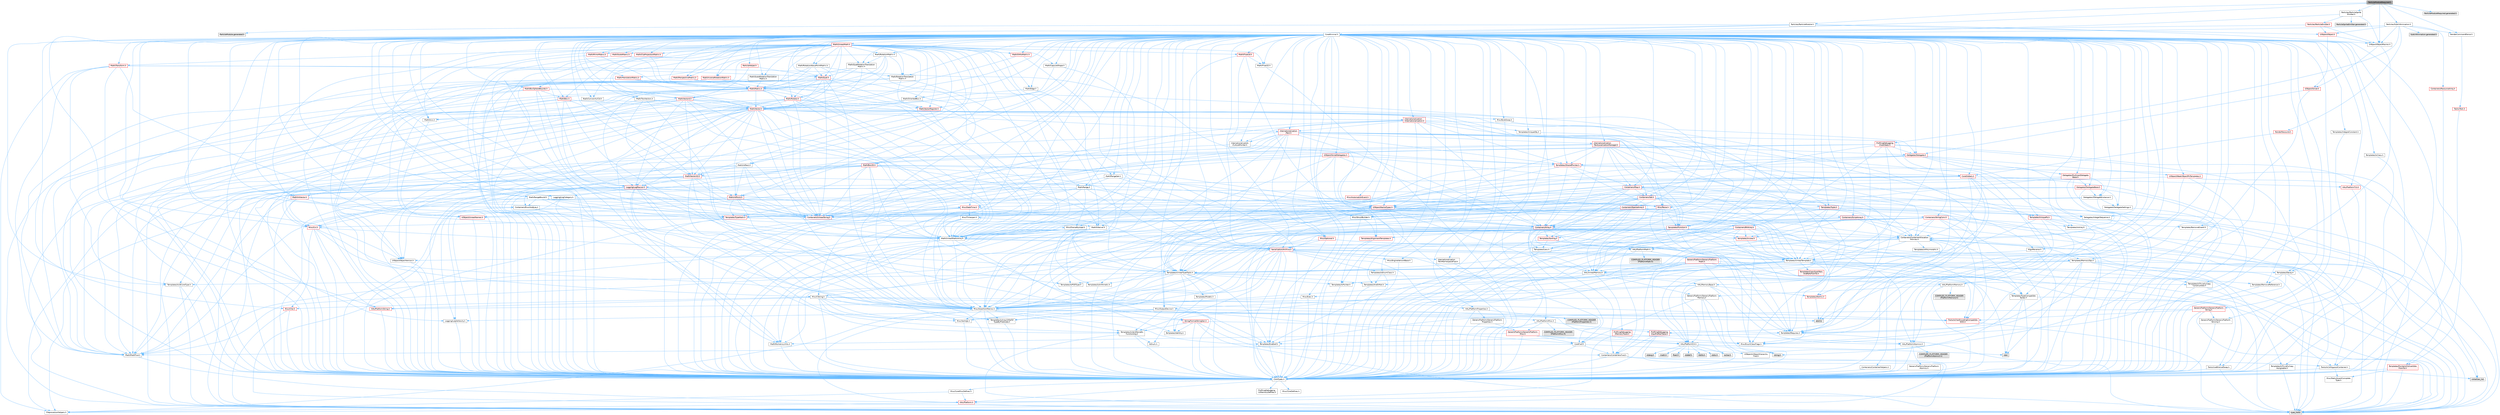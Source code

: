 digraph "ParticleModuleRequired.h"
{
 // INTERACTIVE_SVG=YES
 // LATEX_PDF_SIZE
  bgcolor="transparent";
  edge [fontname=Helvetica,fontsize=10,labelfontname=Helvetica,labelfontsize=10];
  node [fontname=Helvetica,fontsize=10,shape=box,height=0.2,width=0.4];
  Node1 [id="Node000001",label="ParticleModuleRequired.h",height=0.2,width=0.4,color="gray40", fillcolor="grey60", style="filled", fontcolor="black",tooltip=" "];
  Node1 -> Node2 [id="edge1_Node000001_Node000002",color="steelblue1",style="solid",tooltip=" "];
  Node2 [id="Node000002",label="CoreMinimal.h",height=0.2,width=0.4,color="grey40", fillcolor="white", style="filled",URL="$d7/d67/CoreMinimal_8h.html",tooltip=" "];
  Node2 -> Node3 [id="edge2_Node000002_Node000003",color="steelblue1",style="solid",tooltip=" "];
  Node3 [id="Node000003",label="CoreTypes.h",height=0.2,width=0.4,color="grey40", fillcolor="white", style="filled",URL="$dc/dec/CoreTypes_8h.html",tooltip=" "];
  Node3 -> Node4 [id="edge3_Node000003_Node000004",color="steelblue1",style="solid",tooltip=" "];
  Node4 [id="Node000004",label="HAL/Platform.h",height=0.2,width=0.4,color="red", fillcolor="#FFF0F0", style="filled",URL="$d9/dd0/Platform_8h.html",tooltip=" "];
  Node4 -> Node7 [id="edge4_Node000004_Node000007",color="steelblue1",style="solid",tooltip=" "];
  Node7 [id="Node000007",label="type_traits",height=0.2,width=0.4,color="grey60", fillcolor="#E0E0E0", style="filled",tooltip=" "];
  Node4 -> Node8 [id="edge5_Node000004_Node000008",color="steelblue1",style="solid",tooltip=" "];
  Node8 [id="Node000008",label="PreprocessorHelpers.h",height=0.2,width=0.4,color="grey40", fillcolor="white", style="filled",URL="$db/ddb/PreprocessorHelpers_8h.html",tooltip=" "];
  Node3 -> Node14 [id="edge6_Node000003_Node000014",color="steelblue1",style="solid",tooltip=" "];
  Node14 [id="Node000014",label="ProfilingDebugging\l/UMemoryDefines.h",height=0.2,width=0.4,color="grey40", fillcolor="white", style="filled",URL="$d2/da2/UMemoryDefines_8h.html",tooltip=" "];
  Node3 -> Node15 [id="edge7_Node000003_Node000015",color="steelblue1",style="solid",tooltip=" "];
  Node15 [id="Node000015",label="Misc/CoreMiscDefines.h",height=0.2,width=0.4,color="grey40", fillcolor="white", style="filled",URL="$da/d38/CoreMiscDefines_8h.html",tooltip=" "];
  Node15 -> Node4 [id="edge8_Node000015_Node000004",color="steelblue1",style="solid",tooltip=" "];
  Node15 -> Node8 [id="edge9_Node000015_Node000008",color="steelblue1",style="solid",tooltip=" "];
  Node3 -> Node16 [id="edge10_Node000003_Node000016",color="steelblue1",style="solid",tooltip=" "];
  Node16 [id="Node000016",label="Misc/CoreDefines.h",height=0.2,width=0.4,color="grey40", fillcolor="white", style="filled",URL="$d3/dd2/CoreDefines_8h.html",tooltip=" "];
  Node2 -> Node17 [id="edge11_Node000002_Node000017",color="steelblue1",style="solid",tooltip=" "];
  Node17 [id="Node000017",label="CoreFwd.h",height=0.2,width=0.4,color="grey40", fillcolor="white", style="filled",URL="$d1/d1e/CoreFwd_8h.html",tooltip=" "];
  Node17 -> Node3 [id="edge12_Node000017_Node000003",color="steelblue1",style="solid",tooltip=" "];
  Node17 -> Node18 [id="edge13_Node000017_Node000018",color="steelblue1",style="solid",tooltip=" "];
  Node18 [id="Node000018",label="Containers/ContainersFwd.h",height=0.2,width=0.4,color="grey40", fillcolor="white", style="filled",URL="$d4/d0a/ContainersFwd_8h.html",tooltip=" "];
  Node18 -> Node4 [id="edge14_Node000018_Node000004",color="steelblue1",style="solid",tooltip=" "];
  Node18 -> Node3 [id="edge15_Node000018_Node000003",color="steelblue1",style="solid",tooltip=" "];
  Node18 -> Node19 [id="edge16_Node000018_Node000019",color="steelblue1",style="solid",tooltip=" "];
  Node19 [id="Node000019",label="Traits/IsContiguousContainer.h",height=0.2,width=0.4,color="grey40", fillcolor="white", style="filled",URL="$d5/d3c/IsContiguousContainer_8h.html",tooltip=" "];
  Node19 -> Node3 [id="edge17_Node000019_Node000003",color="steelblue1",style="solid",tooltip=" "];
  Node19 -> Node20 [id="edge18_Node000019_Node000020",color="steelblue1",style="solid",tooltip=" "];
  Node20 [id="Node000020",label="Misc/StaticAssertComplete\lType.h",height=0.2,width=0.4,color="grey40", fillcolor="white", style="filled",URL="$d5/d4e/StaticAssertCompleteType_8h.html",tooltip=" "];
  Node19 -> Node21 [id="edge19_Node000019_Node000021",color="steelblue1",style="solid",tooltip=" "];
  Node21 [id="Node000021",label="initializer_list",height=0.2,width=0.4,color="grey60", fillcolor="#E0E0E0", style="filled",tooltip=" "];
  Node17 -> Node22 [id="edge20_Node000017_Node000022",color="steelblue1",style="solid",tooltip=" "];
  Node22 [id="Node000022",label="Math/MathFwd.h",height=0.2,width=0.4,color="grey40", fillcolor="white", style="filled",URL="$d2/d10/MathFwd_8h.html",tooltip=" "];
  Node22 -> Node4 [id="edge21_Node000022_Node000004",color="steelblue1",style="solid",tooltip=" "];
  Node17 -> Node23 [id="edge22_Node000017_Node000023",color="steelblue1",style="solid",tooltip=" "];
  Node23 [id="Node000023",label="UObject/UObjectHierarchy\lFwd.h",height=0.2,width=0.4,color="grey40", fillcolor="white", style="filled",URL="$d3/d13/UObjectHierarchyFwd_8h.html",tooltip=" "];
  Node2 -> Node23 [id="edge23_Node000002_Node000023",color="steelblue1",style="solid",tooltip=" "];
  Node2 -> Node18 [id="edge24_Node000002_Node000018",color="steelblue1",style="solid",tooltip=" "];
  Node2 -> Node24 [id="edge25_Node000002_Node000024",color="steelblue1",style="solid",tooltip=" "];
  Node24 [id="Node000024",label="Misc/VarArgs.h",height=0.2,width=0.4,color="grey40", fillcolor="white", style="filled",URL="$d5/d6f/VarArgs_8h.html",tooltip=" "];
  Node24 -> Node3 [id="edge26_Node000024_Node000003",color="steelblue1",style="solid",tooltip=" "];
  Node2 -> Node25 [id="edge27_Node000002_Node000025",color="steelblue1",style="solid",tooltip=" "];
  Node25 [id="Node000025",label="Logging/LogVerbosity.h",height=0.2,width=0.4,color="grey40", fillcolor="white", style="filled",URL="$d2/d8f/LogVerbosity_8h.html",tooltip=" "];
  Node25 -> Node3 [id="edge28_Node000025_Node000003",color="steelblue1",style="solid",tooltip=" "];
  Node2 -> Node26 [id="edge29_Node000002_Node000026",color="steelblue1",style="solid",tooltip=" "];
  Node26 [id="Node000026",label="Misc/OutputDevice.h",height=0.2,width=0.4,color="grey40", fillcolor="white", style="filled",URL="$d7/d32/OutputDevice_8h.html",tooltip=" "];
  Node26 -> Node17 [id="edge30_Node000026_Node000017",color="steelblue1",style="solid",tooltip=" "];
  Node26 -> Node3 [id="edge31_Node000026_Node000003",color="steelblue1",style="solid",tooltip=" "];
  Node26 -> Node25 [id="edge32_Node000026_Node000025",color="steelblue1",style="solid",tooltip=" "];
  Node26 -> Node24 [id="edge33_Node000026_Node000024",color="steelblue1",style="solid",tooltip=" "];
  Node26 -> Node27 [id="edge34_Node000026_Node000027",color="steelblue1",style="solid",tooltip=" "];
  Node27 [id="Node000027",label="Templates/IsArrayOrRefOf\lTypeByPredicate.h",height=0.2,width=0.4,color="grey40", fillcolor="white", style="filled",URL="$d6/da1/IsArrayOrRefOfTypeByPredicate_8h.html",tooltip=" "];
  Node27 -> Node3 [id="edge35_Node000027_Node000003",color="steelblue1",style="solid",tooltip=" "];
  Node26 -> Node28 [id="edge36_Node000026_Node000028",color="steelblue1",style="solid",tooltip=" "];
  Node28 [id="Node000028",label="Templates/IsValidVariadic\lFunctionArg.h",height=0.2,width=0.4,color="grey40", fillcolor="white", style="filled",URL="$d0/dc8/IsValidVariadicFunctionArg_8h.html",tooltip=" "];
  Node28 -> Node3 [id="edge37_Node000028_Node000003",color="steelblue1",style="solid",tooltip=" "];
  Node28 -> Node29 [id="edge38_Node000028_Node000029",color="steelblue1",style="solid",tooltip=" "];
  Node29 [id="Node000029",label="IsEnum.h",height=0.2,width=0.4,color="grey40", fillcolor="white", style="filled",URL="$d4/de5/IsEnum_8h.html",tooltip=" "];
  Node28 -> Node7 [id="edge39_Node000028_Node000007",color="steelblue1",style="solid",tooltip=" "];
  Node26 -> Node30 [id="edge40_Node000026_Node000030",color="steelblue1",style="solid",tooltip=" "];
  Node30 [id="Node000030",label="Traits/IsCharEncodingCompatible\lWith.h",height=0.2,width=0.4,color="red", fillcolor="#FFF0F0", style="filled",URL="$df/dd1/IsCharEncodingCompatibleWith_8h.html",tooltip=" "];
  Node30 -> Node7 [id="edge41_Node000030_Node000007",color="steelblue1",style="solid",tooltip=" "];
  Node2 -> Node32 [id="edge42_Node000002_Node000032",color="steelblue1",style="solid",tooltip=" "];
  Node32 [id="Node000032",label="HAL/PlatformCrt.h",height=0.2,width=0.4,color="grey40", fillcolor="white", style="filled",URL="$d8/d75/PlatformCrt_8h.html",tooltip=" "];
  Node32 -> Node33 [id="edge43_Node000032_Node000033",color="steelblue1",style="solid",tooltip=" "];
  Node33 [id="Node000033",label="new",height=0.2,width=0.4,color="grey60", fillcolor="#E0E0E0", style="filled",tooltip=" "];
  Node32 -> Node34 [id="edge44_Node000032_Node000034",color="steelblue1",style="solid",tooltip=" "];
  Node34 [id="Node000034",label="wchar.h",height=0.2,width=0.4,color="grey60", fillcolor="#E0E0E0", style="filled",tooltip=" "];
  Node32 -> Node35 [id="edge45_Node000032_Node000035",color="steelblue1",style="solid",tooltip=" "];
  Node35 [id="Node000035",label="stddef.h",height=0.2,width=0.4,color="grey60", fillcolor="#E0E0E0", style="filled",tooltip=" "];
  Node32 -> Node36 [id="edge46_Node000032_Node000036",color="steelblue1",style="solid",tooltip=" "];
  Node36 [id="Node000036",label="stdlib.h",height=0.2,width=0.4,color="grey60", fillcolor="#E0E0E0", style="filled",tooltip=" "];
  Node32 -> Node37 [id="edge47_Node000032_Node000037",color="steelblue1",style="solid",tooltip=" "];
  Node37 [id="Node000037",label="stdio.h",height=0.2,width=0.4,color="grey60", fillcolor="#E0E0E0", style="filled",tooltip=" "];
  Node32 -> Node38 [id="edge48_Node000032_Node000038",color="steelblue1",style="solid",tooltip=" "];
  Node38 [id="Node000038",label="stdarg.h",height=0.2,width=0.4,color="grey60", fillcolor="#E0E0E0", style="filled",tooltip=" "];
  Node32 -> Node39 [id="edge49_Node000032_Node000039",color="steelblue1",style="solid",tooltip=" "];
  Node39 [id="Node000039",label="math.h",height=0.2,width=0.4,color="grey60", fillcolor="#E0E0E0", style="filled",tooltip=" "];
  Node32 -> Node40 [id="edge50_Node000032_Node000040",color="steelblue1",style="solid",tooltip=" "];
  Node40 [id="Node000040",label="float.h",height=0.2,width=0.4,color="grey60", fillcolor="#E0E0E0", style="filled",tooltip=" "];
  Node32 -> Node41 [id="edge51_Node000032_Node000041",color="steelblue1",style="solid",tooltip=" "];
  Node41 [id="Node000041",label="string.h",height=0.2,width=0.4,color="grey60", fillcolor="#E0E0E0", style="filled",tooltip=" "];
  Node2 -> Node42 [id="edge52_Node000002_Node000042",color="steelblue1",style="solid",tooltip=" "];
  Node42 [id="Node000042",label="HAL/PlatformMisc.h",height=0.2,width=0.4,color="grey40", fillcolor="white", style="filled",URL="$d0/df5/PlatformMisc_8h.html",tooltip=" "];
  Node42 -> Node3 [id="edge53_Node000042_Node000003",color="steelblue1",style="solid",tooltip=" "];
  Node42 -> Node43 [id="edge54_Node000042_Node000043",color="steelblue1",style="solid",tooltip=" "];
  Node43 [id="Node000043",label="GenericPlatform/GenericPlatform\lMisc.h",height=0.2,width=0.4,color="red", fillcolor="#FFF0F0", style="filled",URL="$db/d9a/GenericPlatformMisc_8h.html",tooltip=" "];
  Node43 -> Node17 [id="edge55_Node000043_Node000017",color="steelblue1",style="solid",tooltip=" "];
  Node43 -> Node3 [id="edge56_Node000043_Node000003",color="steelblue1",style="solid",tooltip=" "];
  Node43 -> Node32 [id="edge57_Node000043_Node000032",color="steelblue1",style="solid",tooltip=" "];
  Node43 -> Node47 [id="edge58_Node000043_Node000047",color="steelblue1",style="solid",tooltip=" "];
  Node47 [id="Node000047",label="Math/NumericLimits.h",height=0.2,width=0.4,color="grey40", fillcolor="white", style="filled",URL="$df/d1b/NumericLimits_8h.html",tooltip=" "];
  Node47 -> Node3 [id="edge59_Node000047_Node000003",color="steelblue1",style="solid",tooltip=" "];
  Node43 -> Node49 [id="edge60_Node000043_Node000049",color="steelblue1",style="solid",tooltip=" "];
  Node49 [id="Node000049",label="Misc/EnumClassFlags.h",height=0.2,width=0.4,color="grey40", fillcolor="white", style="filled",URL="$d8/de7/EnumClassFlags_8h.html",tooltip=" "];
  Node42 -> Node52 [id="edge61_Node000042_Node000052",color="steelblue1",style="solid",tooltip=" "];
  Node52 [id="Node000052",label="COMPILED_PLATFORM_HEADER\l(PlatformMisc.h)",height=0.2,width=0.4,color="grey60", fillcolor="#E0E0E0", style="filled",tooltip=" "];
  Node42 -> Node53 [id="edge62_Node000042_Node000053",color="steelblue1",style="solid",tooltip=" "];
  Node53 [id="Node000053",label="ProfilingDebugging\l/CpuProfilerTrace.h",height=0.2,width=0.4,color="red", fillcolor="#FFF0F0", style="filled",URL="$da/dcb/CpuProfilerTrace_8h.html",tooltip=" "];
  Node53 -> Node3 [id="edge63_Node000053_Node000003",color="steelblue1",style="solid",tooltip=" "];
  Node53 -> Node18 [id="edge64_Node000053_Node000018",color="steelblue1",style="solid",tooltip=" "];
  Node53 -> Node54 [id="edge65_Node000053_Node000054",color="steelblue1",style="solid",tooltip=" "];
  Node54 [id="Node000054",label="HAL/PlatformAtomics.h",height=0.2,width=0.4,color="grey40", fillcolor="white", style="filled",URL="$d3/d36/PlatformAtomics_8h.html",tooltip=" "];
  Node54 -> Node3 [id="edge66_Node000054_Node000003",color="steelblue1",style="solid",tooltip=" "];
  Node54 -> Node55 [id="edge67_Node000054_Node000055",color="steelblue1",style="solid",tooltip=" "];
  Node55 [id="Node000055",label="GenericPlatform/GenericPlatform\lAtomics.h",height=0.2,width=0.4,color="grey40", fillcolor="white", style="filled",URL="$da/d72/GenericPlatformAtomics_8h.html",tooltip=" "];
  Node55 -> Node3 [id="edge68_Node000055_Node000003",color="steelblue1",style="solid",tooltip=" "];
  Node54 -> Node56 [id="edge69_Node000054_Node000056",color="steelblue1",style="solid",tooltip=" "];
  Node56 [id="Node000056",label="COMPILED_PLATFORM_HEADER\l(PlatformAtomics.h)",height=0.2,width=0.4,color="grey60", fillcolor="#E0E0E0", style="filled",tooltip=" "];
  Node53 -> Node8 [id="edge70_Node000053_Node000008",color="steelblue1",style="solid",tooltip=" "];
  Node2 -> Node61 [id="edge71_Node000002_Node000061",color="steelblue1",style="solid",tooltip=" "];
  Node61 [id="Node000061",label="Misc/AssertionMacros.h",height=0.2,width=0.4,color="grey40", fillcolor="white", style="filled",URL="$d0/dfa/AssertionMacros_8h.html",tooltip=" "];
  Node61 -> Node3 [id="edge72_Node000061_Node000003",color="steelblue1",style="solid",tooltip=" "];
  Node61 -> Node4 [id="edge73_Node000061_Node000004",color="steelblue1",style="solid",tooltip=" "];
  Node61 -> Node42 [id="edge74_Node000061_Node000042",color="steelblue1",style="solid",tooltip=" "];
  Node61 -> Node8 [id="edge75_Node000061_Node000008",color="steelblue1",style="solid",tooltip=" "];
  Node61 -> Node62 [id="edge76_Node000061_Node000062",color="steelblue1",style="solid",tooltip=" "];
  Node62 [id="Node000062",label="Templates/EnableIf.h",height=0.2,width=0.4,color="grey40", fillcolor="white", style="filled",URL="$d7/d60/EnableIf_8h.html",tooltip=" "];
  Node62 -> Node3 [id="edge77_Node000062_Node000003",color="steelblue1",style="solid",tooltip=" "];
  Node61 -> Node27 [id="edge78_Node000061_Node000027",color="steelblue1",style="solid",tooltip=" "];
  Node61 -> Node28 [id="edge79_Node000061_Node000028",color="steelblue1",style="solid",tooltip=" "];
  Node61 -> Node30 [id="edge80_Node000061_Node000030",color="steelblue1",style="solid",tooltip=" "];
  Node61 -> Node24 [id="edge81_Node000061_Node000024",color="steelblue1",style="solid",tooltip=" "];
  Node61 -> Node63 [id="edge82_Node000061_Node000063",color="steelblue1",style="solid",tooltip=" "];
  Node63 [id="Node000063",label="String/FormatStringSan.h",height=0.2,width=0.4,color="red", fillcolor="#FFF0F0", style="filled",URL="$d3/d8b/FormatStringSan_8h.html",tooltip=" "];
  Node63 -> Node7 [id="edge83_Node000063_Node000007",color="steelblue1",style="solid",tooltip=" "];
  Node63 -> Node3 [id="edge84_Node000063_Node000003",color="steelblue1",style="solid",tooltip=" "];
  Node63 -> Node64 [id="edge85_Node000063_Node000064",color="steelblue1",style="solid",tooltip=" "];
  Node64 [id="Node000064",label="Templates/Requires.h",height=0.2,width=0.4,color="grey40", fillcolor="white", style="filled",URL="$dc/d96/Requires_8h.html",tooltip=" "];
  Node64 -> Node62 [id="edge86_Node000064_Node000062",color="steelblue1",style="solid",tooltip=" "];
  Node64 -> Node7 [id="edge87_Node000064_Node000007",color="steelblue1",style="solid",tooltip=" "];
  Node63 -> Node65 [id="edge88_Node000063_Node000065",color="steelblue1",style="solid",tooltip=" "];
  Node65 [id="Node000065",label="Templates/Identity.h",height=0.2,width=0.4,color="grey40", fillcolor="white", style="filled",URL="$d0/dd5/Identity_8h.html",tooltip=" "];
  Node63 -> Node28 [id="edge89_Node000063_Node000028",color="steelblue1",style="solid",tooltip=" "];
  Node63 -> Node18 [id="edge90_Node000063_Node000018",color="steelblue1",style="solid",tooltip=" "];
  Node61 -> Node69 [id="edge91_Node000061_Node000069",color="steelblue1",style="solid",tooltip=" "];
  Node69 [id="Node000069",label="atomic",height=0.2,width=0.4,color="grey60", fillcolor="#E0E0E0", style="filled",tooltip=" "];
  Node2 -> Node70 [id="edge92_Node000002_Node000070",color="steelblue1",style="solid",tooltip=" "];
  Node70 [id="Node000070",label="Templates/IsPointer.h",height=0.2,width=0.4,color="grey40", fillcolor="white", style="filled",URL="$d7/d05/IsPointer_8h.html",tooltip=" "];
  Node70 -> Node3 [id="edge93_Node000070_Node000003",color="steelblue1",style="solid",tooltip=" "];
  Node2 -> Node71 [id="edge94_Node000002_Node000071",color="steelblue1",style="solid",tooltip=" "];
  Node71 [id="Node000071",label="HAL/PlatformMemory.h",height=0.2,width=0.4,color="grey40", fillcolor="white", style="filled",URL="$de/d68/PlatformMemory_8h.html",tooltip=" "];
  Node71 -> Node3 [id="edge95_Node000071_Node000003",color="steelblue1",style="solid",tooltip=" "];
  Node71 -> Node72 [id="edge96_Node000071_Node000072",color="steelblue1",style="solid",tooltip=" "];
  Node72 [id="Node000072",label="GenericPlatform/GenericPlatform\lMemory.h",height=0.2,width=0.4,color="grey40", fillcolor="white", style="filled",URL="$dd/d22/GenericPlatformMemory_8h.html",tooltip=" "];
  Node72 -> Node17 [id="edge97_Node000072_Node000017",color="steelblue1",style="solid",tooltip=" "];
  Node72 -> Node3 [id="edge98_Node000072_Node000003",color="steelblue1",style="solid",tooltip=" "];
  Node72 -> Node73 [id="edge99_Node000072_Node000073",color="steelblue1",style="solid",tooltip=" "];
  Node73 [id="Node000073",label="HAL/PlatformString.h",height=0.2,width=0.4,color="red", fillcolor="#FFF0F0", style="filled",URL="$db/db5/PlatformString_8h.html",tooltip=" "];
  Node73 -> Node3 [id="edge100_Node000073_Node000003",color="steelblue1",style="solid",tooltip=" "];
  Node72 -> Node41 [id="edge101_Node000072_Node000041",color="steelblue1",style="solid",tooltip=" "];
  Node72 -> Node34 [id="edge102_Node000072_Node000034",color="steelblue1",style="solid",tooltip=" "];
  Node71 -> Node75 [id="edge103_Node000071_Node000075",color="steelblue1",style="solid",tooltip=" "];
  Node75 [id="Node000075",label="COMPILED_PLATFORM_HEADER\l(PlatformMemory.h)",height=0.2,width=0.4,color="grey60", fillcolor="#E0E0E0", style="filled",tooltip=" "];
  Node2 -> Node54 [id="edge104_Node000002_Node000054",color="steelblue1",style="solid",tooltip=" "];
  Node2 -> Node76 [id="edge105_Node000002_Node000076",color="steelblue1",style="solid",tooltip=" "];
  Node76 [id="Node000076",label="Misc/Exec.h",height=0.2,width=0.4,color="grey40", fillcolor="white", style="filled",URL="$de/ddb/Exec_8h.html",tooltip=" "];
  Node76 -> Node3 [id="edge106_Node000076_Node000003",color="steelblue1",style="solid",tooltip=" "];
  Node76 -> Node61 [id="edge107_Node000076_Node000061",color="steelblue1",style="solid",tooltip=" "];
  Node2 -> Node77 [id="edge108_Node000002_Node000077",color="steelblue1",style="solid",tooltip=" "];
  Node77 [id="Node000077",label="HAL/MemoryBase.h",height=0.2,width=0.4,color="grey40", fillcolor="white", style="filled",URL="$d6/d9f/MemoryBase_8h.html",tooltip=" "];
  Node77 -> Node3 [id="edge109_Node000077_Node000003",color="steelblue1",style="solid",tooltip=" "];
  Node77 -> Node54 [id="edge110_Node000077_Node000054",color="steelblue1",style="solid",tooltip=" "];
  Node77 -> Node32 [id="edge111_Node000077_Node000032",color="steelblue1",style="solid",tooltip=" "];
  Node77 -> Node76 [id="edge112_Node000077_Node000076",color="steelblue1",style="solid",tooltip=" "];
  Node77 -> Node26 [id="edge113_Node000077_Node000026",color="steelblue1",style="solid",tooltip=" "];
  Node77 -> Node78 [id="edge114_Node000077_Node000078",color="steelblue1",style="solid",tooltip=" "];
  Node78 [id="Node000078",label="Templates/Atomic.h",height=0.2,width=0.4,color="red", fillcolor="#FFF0F0", style="filled",URL="$d3/d91/Atomic_8h.html",tooltip=" "];
  Node78 -> Node69 [id="edge115_Node000078_Node000069",color="steelblue1",style="solid",tooltip=" "];
  Node2 -> Node87 [id="edge116_Node000002_Node000087",color="steelblue1",style="solid",tooltip=" "];
  Node87 [id="Node000087",label="HAL/UnrealMemory.h",height=0.2,width=0.4,color="grey40", fillcolor="white", style="filled",URL="$d9/d96/UnrealMemory_8h.html",tooltip=" "];
  Node87 -> Node3 [id="edge117_Node000087_Node000003",color="steelblue1",style="solid",tooltip=" "];
  Node87 -> Node72 [id="edge118_Node000087_Node000072",color="steelblue1",style="solid",tooltip=" "];
  Node87 -> Node77 [id="edge119_Node000087_Node000077",color="steelblue1",style="solid",tooltip=" "];
  Node87 -> Node71 [id="edge120_Node000087_Node000071",color="steelblue1",style="solid",tooltip=" "];
  Node87 -> Node88 [id="edge121_Node000087_Node000088",color="steelblue1",style="solid",tooltip=" "];
  Node88 [id="Node000088",label="ProfilingDebugging\l/MemoryTrace.h",height=0.2,width=0.4,color="red", fillcolor="#FFF0F0", style="filled",URL="$da/dd7/MemoryTrace_8h.html",tooltip=" "];
  Node88 -> Node4 [id="edge122_Node000088_Node000004",color="steelblue1",style="solid",tooltip=" "];
  Node88 -> Node49 [id="edge123_Node000088_Node000049",color="steelblue1",style="solid",tooltip=" "];
  Node87 -> Node70 [id="edge124_Node000087_Node000070",color="steelblue1",style="solid",tooltip=" "];
  Node2 -> Node89 [id="edge125_Node000002_Node000089",color="steelblue1",style="solid",tooltip=" "];
  Node89 [id="Node000089",label="Templates/IsArithmetic.h",height=0.2,width=0.4,color="grey40", fillcolor="white", style="filled",URL="$d2/d5d/IsArithmetic_8h.html",tooltip=" "];
  Node89 -> Node3 [id="edge126_Node000089_Node000003",color="steelblue1",style="solid",tooltip=" "];
  Node2 -> Node83 [id="edge127_Node000002_Node000083",color="steelblue1",style="solid",tooltip=" "];
  Node83 [id="Node000083",label="Templates/AndOrNot.h",height=0.2,width=0.4,color="grey40", fillcolor="white", style="filled",URL="$db/d0a/AndOrNot_8h.html",tooltip=" "];
  Node83 -> Node3 [id="edge128_Node000083_Node000003",color="steelblue1",style="solid",tooltip=" "];
  Node2 -> Node90 [id="edge129_Node000002_Node000090",color="steelblue1",style="solid",tooltip=" "];
  Node90 [id="Node000090",label="Templates/IsPODType.h",height=0.2,width=0.4,color="grey40", fillcolor="white", style="filled",URL="$d7/db1/IsPODType_8h.html",tooltip=" "];
  Node90 -> Node3 [id="edge130_Node000090_Node000003",color="steelblue1",style="solid",tooltip=" "];
  Node2 -> Node91 [id="edge131_Node000002_Node000091",color="steelblue1",style="solid",tooltip=" "];
  Node91 [id="Node000091",label="Templates/IsUECoreType.h",height=0.2,width=0.4,color="grey40", fillcolor="white", style="filled",URL="$d1/db8/IsUECoreType_8h.html",tooltip=" "];
  Node91 -> Node3 [id="edge132_Node000091_Node000003",color="steelblue1",style="solid",tooltip=" "];
  Node91 -> Node7 [id="edge133_Node000091_Node000007",color="steelblue1",style="solid",tooltip=" "];
  Node2 -> Node84 [id="edge134_Node000002_Node000084",color="steelblue1",style="solid",tooltip=" "];
  Node84 [id="Node000084",label="Templates/IsTriviallyCopy\lConstructible.h",height=0.2,width=0.4,color="grey40", fillcolor="white", style="filled",URL="$d3/d78/IsTriviallyCopyConstructible_8h.html",tooltip=" "];
  Node84 -> Node3 [id="edge135_Node000084_Node000003",color="steelblue1",style="solid",tooltip=" "];
  Node84 -> Node7 [id="edge136_Node000084_Node000007",color="steelblue1",style="solid",tooltip=" "];
  Node2 -> Node92 [id="edge137_Node000002_Node000092",color="steelblue1",style="solid",tooltip=" "];
  Node92 [id="Node000092",label="Templates/UnrealTypeTraits.h",height=0.2,width=0.4,color="grey40", fillcolor="white", style="filled",URL="$d2/d2d/UnrealTypeTraits_8h.html",tooltip=" "];
  Node92 -> Node3 [id="edge138_Node000092_Node000003",color="steelblue1",style="solid",tooltip=" "];
  Node92 -> Node70 [id="edge139_Node000092_Node000070",color="steelblue1",style="solid",tooltip=" "];
  Node92 -> Node61 [id="edge140_Node000092_Node000061",color="steelblue1",style="solid",tooltip=" "];
  Node92 -> Node83 [id="edge141_Node000092_Node000083",color="steelblue1",style="solid",tooltip=" "];
  Node92 -> Node62 [id="edge142_Node000092_Node000062",color="steelblue1",style="solid",tooltip=" "];
  Node92 -> Node89 [id="edge143_Node000092_Node000089",color="steelblue1",style="solid",tooltip=" "];
  Node92 -> Node29 [id="edge144_Node000092_Node000029",color="steelblue1",style="solid",tooltip=" "];
  Node92 -> Node93 [id="edge145_Node000092_Node000093",color="steelblue1",style="solid",tooltip=" "];
  Node93 [id="Node000093",label="Templates/Models.h",height=0.2,width=0.4,color="grey40", fillcolor="white", style="filled",URL="$d3/d0c/Models_8h.html",tooltip=" "];
  Node93 -> Node65 [id="edge146_Node000093_Node000065",color="steelblue1",style="solid",tooltip=" "];
  Node92 -> Node90 [id="edge147_Node000092_Node000090",color="steelblue1",style="solid",tooltip=" "];
  Node92 -> Node91 [id="edge148_Node000092_Node000091",color="steelblue1",style="solid",tooltip=" "];
  Node92 -> Node84 [id="edge149_Node000092_Node000084",color="steelblue1",style="solid",tooltip=" "];
  Node2 -> Node62 [id="edge150_Node000002_Node000062",color="steelblue1",style="solid",tooltip=" "];
  Node2 -> Node94 [id="edge151_Node000002_Node000094",color="steelblue1",style="solid",tooltip=" "];
  Node94 [id="Node000094",label="Templates/RemoveReference.h",height=0.2,width=0.4,color="grey40", fillcolor="white", style="filled",URL="$da/dbe/RemoveReference_8h.html",tooltip=" "];
  Node94 -> Node3 [id="edge152_Node000094_Node000003",color="steelblue1",style="solid",tooltip=" "];
  Node2 -> Node95 [id="edge153_Node000002_Node000095",color="steelblue1",style="solid",tooltip=" "];
  Node95 [id="Node000095",label="Templates/IntegralConstant.h",height=0.2,width=0.4,color="grey40", fillcolor="white", style="filled",URL="$db/d1b/IntegralConstant_8h.html",tooltip=" "];
  Node95 -> Node3 [id="edge154_Node000095_Node000003",color="steelblue1",style="solid",tooltip=" "];
  Node2 -> Node96 [id="edge155_Node000002_Node000096",color="steelblue1",style="solid",tooltip=" "];
  Node96 [id="Node000096",label="Templates/IsClass.h",height=0.2,width=0.4,color="grey40", fillcolor="white", style="filled",URL="$db/dcb/IsClass_8h.html",tooltip=" "];
  Node96 -> Node3 [id="edge156_Node000096_Node000003",color="steelblue1",style="solid",tooltip=" "];
  Node2 -> Node97 [id="edge157_Node000002_Node000097",color="steelblue1",style="solid",tooltip=" "];
  Node97 [id="Node000097",label="Templates/TypeCompatible\lBytes.h",height=0.2,width=0.4,color="grey40", fillcolor="white", style="filled",URL="$df/d0a/TypeCompatibleBytes_8h.html",tooltip=" "];
  Node97 -> Node3 [id="edge158_Node000097_Node000003",color="steelblue1",style="solid",tooltip=" "];
  Node97 -> Node41 [id="edge159_Node000097_Node000041",color="steelblue1",style="solid",tooltip=" "];
  Node97 -> Node33 [id="edge160_Node000097_Node000033",color="steelblue1",style="solid",tooltip=" "];
  Node97 -> Node7 [id="edge161_Node000097_Node000007",color="steelblue1",style="solid",tooltip=" "];
  Node2 -> Node19 [id="edge162_Node000002_Node000019",color="steelblue1",style="solid",tooltip=" "];
  Node2 -> Node98 [id="edge163_Node000002_Node000098",color="steelblue1",style="solid",tooltip=" "];
  Node98 [id="Node000098",label="Templates/UnrealTemplate.h",height=0.2,width=0.4,color="grey40", fillcolor="white", style="filled",URL="$d4/d24/UnrealTemplate_8h.html",tooltip=" "];
  Node98 -> Node3 [id="edge164_Node000098_Node000003",color="steelblue1",style="solid",tooltip=" "];
  Node98 -> Node70 [id="edge165_Node000098_Node000070",color="steelblue1",style="solid",tooltip=" "];
  Node98 -> Node87 [id="edge166_Node000098_Node000087",color="steelblue1",style="solid",tooltip=" "];
  Node98 -> Node99 [id="edge167_Node000098_Node000099",color="steelblue1",style="solid",tooltip=" "];
  Node99 [id="Node000099",label="Templates/CopyQualifiers\lAndRefsFromTo.h",height=0.2,width=0.4,color="red", fillcolor="#FFF0F0", style="filled",URL="$d3/db3/CopyQualifiersAndRefsFromTo_8h.html",tooltip=" "];
  Node98 -> Node92 [id="edge168_Node000098_Node000092",color="steelblue1",style="solid",tooltip=" "];
  Node98 -> Node94 [id="edge169_Node000098_Node000094",color="steelblue1",style="solid",tooltip=" "];
  Node98 -> Node64 [id="edge170_Node000098_Node000064",color="steelblue1",style="solid",tooltip=" "];
  Node98 -> Node97 [id="edge171_Node000098_Node000097",color="steelblue1",style="solid",tooltip=" "];
  Node98 -> Node65 [id="edge172_Node000098_Node000065",color="steelblue1",style="solid",tooltip=" "];
  Node98 -> Node19 [id="edge173_Node000098_Node000019",color="steelblue1",style="solid",tooltip=" "];
  Node98 -> Node101 [id="edge174_Node000098_Node000101",color="steelblue1",style="solid",tooltip=" "];
  Node101 [id="Node000101",label="Traits/UseBitwiseSwap.h",height=0.2,width=0.4,color="grey40", fillcolor="white", style="filled",URL="$db/df3/UseBitwiseSwap_8h.html",tooltip=" "];
  Node101 -> Node3 [id="edge175_Node000101_Node000003",color="steelblue1",style="solid",tooltip=" "];
  Node101 -> Node7 [id="edge176_Node000101_Node000007",color="steelblue1",style="solid",tooltip=" "];
  Node98 -> Node7 [id="edge177_Node000098_Node000007",color="steelblue1",style="solid",tooltip=" "];
  Node2 -> Node47 [id="edge178_Node000002_Node000047",color="steelblue1",style="solid",tooltip=" "];
  Node2 -> Node102 [id="edge179_Node000002_Node000102",color="steelblue1",style="solid",tooltip=" "];
  Node102 [id="Node000102",label="HAL/PlatformMath.h",height=0.2,width=0.4,color="grey40", fillcolor="white", style="filled",URL="$dc/d53/PlatformMath_8h.html",tooltip=" "];
  Node102 -> Node3 [id="edge180_Node000102_Node000003",color="steelblue1",style="solid",tooltip=" "];
  Node102 -> Node103 [id="edge181_Node000102_Node000103",color="steelblue1",style="solid",tooltip=" "];
  Node103 [id="Node000103",label="GenericPlatform/GenericPlatform\lMath.h",height=0.2,width=0.4,color="red", fillcolor="#FFF0F0", style="filled",URL="$d5/d79/GenericPlatformMath_8h.html",tooltip=" "];
  Node103 -> Node3 [id="edge182_Node000103_Node000003",color="steelblue1",style="solid",tooltip=" "];
  Node103 -> Node18 [id="edge183_Node000103_Node000018",color="steelblue1",style="solid",tooltip=" "];
  Node103 -> Node32 [id="edge184_Node000103_Node000032",color="steelblue1",style="solid",tooltip=" "];
  Node103 -> Node83 [id="edge185_Node000103_Node000083",color="steelblue1",style="solid",tooltip=" "];
  Node103 -> Node104 [id="edge186_Node000103_Node000104",color="steelblue1",style="solid",tooltip=" "];
  Node104 [id="Node000104",label="Templates/Decay.h",height=0.2,width=0.4,color="grey40", fillcolor="white", style="filled",URL="$dd/d0f/Decay_8h.html",tooltip=" "];
  Node104 -> Node3 [id="edge187_Node000104_Node000003",color="steelblue1",style="solid",tooltip=" "];
  Node104 -> Node94 [id="edge188_Node000104_Node000094",color="steelblue1",style="solid",tooltip=" "];
  Node104 -> Node7 [id="edge189_Node000104_Node000007",color="steelblue1",style="solid",tooltip=" "];
  Node103 -> Node92 [id="edge190_Node000103_Node000092",color="steelblue1",style="solid",tooltip=" "];
  Node103 -> Node64 [id="edge191_Node000103_Node000064",color="steelblue1",style="solid",tooltip=" "];
  Node103 -> Node97 [id="edge192_Node000103_Node000097",color="steelblue1",style="solid",tooltip=" "];
  Node103 -> Node7 [id="edge193_Node000103_Node000007",color="steelblue1",style="solid",tooltip=" "];
  Node102 -> Node109 [id="edge194_Node000102_Node000109",color="steelblue1",style="solid",tooltip=" "];
  Node109 [id="Node000109",label="COMPILED_PLATFORM_HEADER\l(PlatformMath.h)",height=0.2,width=0.4,color="grey60", fillcolor="#E0E0E0", style="filled",tooltip=" "];
  Node2 -> Node85 [id="edge195_Node000002_Node000085",color="steelblue1",style="solid",tooltip=" "];
  Node85 [id="Node000085",label="Templates/IsTriviallyCopy\lAssignable.h",height=0.2,width=0.4,color="grey40", fillcolor="white", style="filled",URL="$d2/df2/IsTriviallyCopyAssignable_8h.html",tooltip=" "];
  Node85 -> Node3 [id="edge196_Node000085_Node000003",color="steelblue1",style="solid",tooltip=" "];
  Node85 -> Node7 [id="edge197_Node000085_Node000007",color="steelblue1",style="solid",tooltip=" "];
  Node2 -> Node110 [id="edge198_Node000002_Node000110",color="steelblue1",style="solid",tooltip=" "];
  Node110 [id="Node000110",label="Templates/MemoryOps.h",height=0.2,width=0.4,color="grey40", fillcolor="white", style="filled",URL="$db/dea/MemoryOps_8h.html",tooltip=" "];
  Node110 -> Node3 [id="edge199_Node000110_Node000003",color="steelblue1",style="solid",tooltip=" "];
  Node110 -> Node87 [id="edge200_Node000110_Node000087",color="steelblue1",style="solid",tooltip=" "];
  Node110 -> Node85 [id="edge201_Node000110_Node000085",color="steelblue1",style="solid",tooltip=" "];
  Node110 -> Node84 [id="edge202_Node000110_Node000084",color="steelblue1",style="solid",tooltip=" "];
  Node110 -> Node64 [id="edge203_Node000110_Node000064",color="steelblue1",style="solid",tooltip=" "];
  Node110 -> Node92 [id="edge204_Node000110_Node000092",color="steelblue1",style="solid",tooltip=" "];
  Node110 -> Node101 [id="edge205_Node000110_Node000101",color="steelblue1",style="solid",tooltip=" "];
  Node110 -> Node33 [id="edge206_Node000110_Node000033",color="steelblue1",style="solid",tooltip=" "];
  Node110 -> Node7 [id="edge207_Node000110_Node000007",color="steelblue1",style="solid",tooltip=" "];
  Node2 -> Node111 [id="edge208_Node000002_Node000111",color="steelblue1",style="solid",tooltip=" "];
  Node111 [id="Node000111",label="Containers/ContainerAllocation\lPolicies.h",height=0.2,width=0.4,color="grey40", fillcolor="white", style="filled",URL="$d7/dff/ContainerAllocationPolicies_8h.html",tooltip=" "];
  Node111 -> Node3 [id="edge209_Node000111_Node000003",color="steelblue1",style="solid",tooltip=" "];
  Node111 -> Node112 [id="edge210_Node000111_Node000112",color="steelblue1",style="solid",tooltip=" "];
  Node112 [id="Node000112",label="Containers/ContainerHelpers.h",height=0.2,width=0.4,color="grey40", fillcolor="white", style="filled",URL="$d7/d33/ContainerHelpers_8h.html",tooltip=" "];
  Node112 -> Node3 [id="edge211_Node000112_Node000003",color="steelblue1",style="solid",tooltip=" "];
  Node111 -> Node111 [id="edge212_Node000111_Node000111",color="steelblue1",style="solid",tooltip=" "];
  Node111 -> Node102 [id="edge213_Node000111_Node000102",color="steelblue1",style="solid",tooltip=" "];
  Node111 -> Node87 [id="edge214_Node000111_Node000087",color="steelblue1",style="solid",tooltip=" "];
  Node111 -> Node47 [id="edge215_Node000111_Node000047",color="steelblue1",style="solid",tooltip=" "];
  Node111 -> Node61 [id="edge216_Node000111_Node000061",color="steelblue1",style="solid",tooltip=" "];
  Node111 -> Node113 [id="edge217_Node000111_Node000113",color="steelblue1",style="solid",tooltip=" "];
  Node113 [id="Node000113",label="Templates/IsPolymorphic.h",height=0.2,width=0.4,color="grey40", fillcolor="white", style="filled",URL="$dc/d20/IsPolymorphic_8h.html",tooltip=" "];
  Node111 -> Node110 [id="edge218_Node000111_Node000110",color="steelblue1",style="solid",tooltip=" "];
  Node111 -> Node97 [id="edge219_Node000111_Node000097",color="steelblue1",style="solid",tooltip=" "];
  Node111 -> Node7 [id="edge220_Node000111_Node000007",color="steelblue1",style="solid",tooltip=" "];
  Node2 -> Node114 [id="edge221_Node000002_Node000114",color="steelblue1",style="solid",tooltip=" "];
  Node114 [id="Node000114",label="Templates/IsEnumClass.h",height=0.2,width=0.4,color="grey40", fillcolor="white", style="filled",URL="$d7/d15/IsEnumClass_8h.html",tooltip=" "];
  Node114 -> Node3 [id="edge222_Node000114_Node000003",color="steelblue1",style="solid",tooltip=" "];
  Node114 -> Node83 [id="edge223_Node000114_Node000083",color="steelblue1",style="solid",tooltip=" "];
  Node2 -> Node115 [id="edge224_Node000002_Node000115",color="steelblue1",style="solid",tooltip=" "];
  Node115 [id="Node000115",label="HAL/PlatformProperties.h",height=0.2,width=0.4,color="grey40", fillcolor="white", style="filled",URL="$d9/db0/PlatformProperties_8h.html",tooltip=" "];
  Node115 -> Node3 [id="edge225_Node000115_Node000003",color="steelblue1",style="solid",tooltip=" "];
  Node115 -> Node116 [id="edge226_Node000115_Node000116",color="steelblue1",style="solid",tooltip=" "];
  Node116 [id="Node000116",label="GenericPlatform/GenericPlatform\lProperties.h",height=0.2,width=0.4,color="grey40", fillcolor="white", style="filled",URL="$d2/dcd/GenericPlatformProperties_8h.html",tooltip=" "];
  Node116 -> Node3 [id="edge227_Node000116_Node000003",color="steelblue1",style="solid",tooltip=" "];
  Node116 -> Node43 [id="edge228_Node000116_Node000043",color="steelblue1",style="solid",tooltip=" "];
  Node115 -> Node117 [id="edge229_Node000115_Node000117",color="steelblue1",style="solid",tooltip=" "];
  Node117 [id="Node000117",label="COMPILED_PLATFORM_HEADER\l(PlatformProperties.h)",height=0.2,width=0.4,color="grey60", fillcolor="#E0E0E0", style="filled",tooltip=" "];
  Node2 -> Node118 [id="edge230_Node000002_Node000118",color="steelblue1",style="solid",tooltip=" "];
  Node118 [id="Node000118",label="Misc/EngineVersionBase.h",height=0.2,width=0.4,color="grey40", fillcolor="white", style="filled",URL="$d5/d2b/EngineVersionBase_8h.html",tooltip=" "];
  Node118 -> Node3 [id="edge231_Node000118_Node000003",color="steelblue1",style="solid",tooltip=" "];
  Node2 -> Node119 [id="edge232_Node000002_Node000119",color="steelblue1",style="solid",tooltip=" "];
  Node119 [id="Node000119",label="Internationalization\l/TextNamespaceFwd.h",height=0.2,width=0.4,color="grey40", fillcolor="white", style="filled",URL="$d8/d97/TextNamespaceFwd_8h.html",tooltip=" "];
  Node119 -> Node3 [id="edge233_Node000119_Node000003",color="steelblue1",style="solid",tooltip=" "];
  Node2 -> Node120 [id="edge234_Node000002_Node000120",color="steelblue1",style="solid",tooltip=" "];
  Node120 [id="Node000120",label="Serialization/Archive.h",height=0.2,width=0.4,color="red", fillcolor="#FFF0F0", style="filled",URL="$d7/d3b/Archive_8h.html",tooltip=" "];
  Node120 -> Node17 [id="edge235_Node000120_Node000017",color="steelblue1",style="solid",tooltip=" "];
  Node120 -> Node3 [id="edge236_Node000120_Node000003",color="steelblue1",style="solid",tooltip=" "];
  Node120 -> Node115 [id="edge237_Node000120_Node000115",color="steelblue1",style="solid",tooltip=" "];
  Node120 -> Node119 [id="edge238_Node000120_Node000119",color="steelblue1",style="solid",tooltip=" "];
  Node120 -> Node22 [id="edge239_Node000120_Node000022",color="steelblue1",style="solid",tooltip=" "];
  Node120 -> Node61 [id="edge240_Node000120_Node000061",color="steelblue1",style="solid",tooltip=" "];
  Node120 -> Node118 [id="edge241_Node000120_Node000118",color="steelblue1",style="solid",tooltip=" "];
  Node120 -> Node24 [id="edge242_Node000120_Node000024",color="steelblue1",style="solid",tooltip=" "];
  Node120 -> Node62 [id="edge243_Node000120_Node000062",color="steelblue1",style="solid",tooltip=" "];
  Node120 -> Node27 [id="edge244_Node000120_Node000027",color="steelblue1",style="solid",tooltip=" "];
  Node120 -> Node114 [id="edge245_Node000120_Node000114",color="steelblue1",style="solid",tooltip=" "];
  Node120 -> Node28 [id="edge246_Node000120_Node000028",color="steelblue1",style="solid",tooltip=" "];
  Node120 -> Node98 [id="edge247_Node000120_Node000098",color="steelblue1",style="solid",tooltip=" "];
  Node120 -> Node30 [id="edge248_Node000120_Node000030",color="steelblue1",style="solid",tooltip=" "];
  Node120 -> Node123 [id="edge249_Node000120_Node000123",color="steelblue1",style="solid",tooltip=" "];
  Node123 [id="Node000123",label="UObject/ObjectVersion.h",height=0.2,width=0.4,color="grey40", fillcolor="white", style="filled",URL="$da/d63/ObjectVersion_8h.html",tooltip=" "];
  Node123 -> Node3 [id="edge250_Node000123_Node000003",color="steelblue1",style="solid",tooltip=" "];
  Node2 -> Node124 [id="edge251_Node000002_Node000124",color="steelblue1",style="solid",tooltip=" "];
  Node124 [id="Node000124",label="Templates/Less.h",height=0.2,width=0.4,color="grey40", fillcolor="white", style="filled",URL="$de/dc8/Less_8h.html",tooltip=" "];
  Node124 -> Node3 [id="edge252_Node000124_Node000003",color="steelblue1",style="solid",tooltip=" "];
  Node124 -> Node98 [id="edge253_Node000124_Node000098",color="steelblue1",style="solid",tooltip=" "];
  Node2 -> Node125 [id="edge254_Node000002_Node000125",color="steelblue1",style="solid",tooltip=" "];
  Node125 [id="Node000125",label="Templates/Sorting.h",height=0.2,width=0.4,color="red", fillcolor="#FFF0F0", style="filled",URL="$d3/d9e/Sorting_8h.html",tooltip=" "];
  Node125 -> Node3 [id="edge255_Node000125_Node000003",color="steelblue1",style="solid",tooltip=" "];
  Node125 -> Node102 [id="edge256_Node000125_Node000102",color="steelblue1",style="solid",tooltip=" "];
  Node125 -> Node124 [id="edge257_Node000125_Node000124",color="steelblue1",style="solid",tooltip=" "];
  Node2 -> Node136 [id="edge258_Node000002_Node000136",color="steelblue1",style="solid",tooltip=" "];
  Node136 [id="Node000136",label="Misc/Char.h",height=0.2,width=0.4,color="red", fillcolor="#FFF0F0", style="filled",URL="$d0/d58/Char_8h.html",tooltip=" "];
  Node136 -> Node3 [id="edge259_Node000136_Node000003",color="steelblue1",style="solid",tooltip=" "];
  Node136 -> Node7 [id="edge260_Node000136_Node000007",color="steelblue1",style="solid",tooltip=" "];
  Node2 -> Node139 [id="edge261_Node000002_Node000139",color="steelblue1",style="solid",tooltip=" "];
  Node139 [id="Node000139",label="GenericPlatform/GenericPlatform\lStricmp.h",height=0.2,width=0.4,color="grey40", fillcolor="white", style="filled",URL="$d2/d86/GenericPlatformStricmp_8h.html",tooltip=" "];
  Node139 -> Node3 [id="edge262_Node000139_Node000003",color="steelblue1",style="solid",tooltip=" "];
  Node2 -> Node140 [id="edge263_Node000002_Node000140",color="steelblue1",style="solid",tooltip=" "];
  Node140 [id="Node000140",label="GenericPlatform/GenericPlatform\lString.h",height=0.2,width=0.4,color="red", fillcolor="#FFF0F0", style="filled",URL="$dd/d20/GenericPlatformString_8h.html",tooltip=" "];
  Node140 -> Node3 [id="edge264_Node000140_Node000003",color="steelblue1",style="solid",tooltip=" "];
  Node140 -> Node139 [id="edge265_Node000140_Node000139",color="steelblue1",style="solid",tooltip=" "];
  Node140 -> Node62 [id="edge266_Node000140_Node000062",color="steelblue1",style="solid",tooltip=" "];
  Node140 -> Node30 [id="edge267_Node000140_Node000030",color="steelblue1",style="solid",tooltip=" "];
  Node140 -> Node7 [id="edge268_Node000140_Node000007",color="steelblue1",style="solid",tooltip=" "];
  Node2 -> Node73 [id="edge269_Node000002_Node000073",color="steelblue1",style="solid",tooltip=" "];
  Node2 -> Node143 [id="edge270_Node000002_Node000143",color="steelblue1",style="solid",tooltip=" "];
  Node143 [id="Node000143",label="Misc/CString.h",height=0.2,width=0.4,color="grey40", fillcolor="white", style="filled",URL="$d2/d49/CString_8h.html",tooltip=" "];
  Node143 -> Node3 [id="edge271_Node000143_Node000003",color="steelblue1",style="solid",tooltip=" "];
  Node143 -> Node32 [id="edge272_Node000143_Node000032",color="steelblue1",style="solid",tooltip=" "];
  Node143 -> Node73 [id="edge273_Node000143_Node000073",color="steelblue1",style="solid",tooltip=" "];
  Node143 -> Node61 [id="edge274_Node000143_Node000061",color="steelblue1",style="solid",tooltip=" "];
  Node143 -> Node136 [id="edge275_Node000143_Node000136",color="steelblue1",style="solid",tooltip=" "];
  Node143 -> Node24 [id="edge276_Node000143_Node000024",color="steelblue1",style="solid",tooltip=" "];
  Node143 -> Node27 [id="edge277_Node000143_Node000027",color="steelblue1",style="solid",tooltip=" "];
  Node143 -> Node28 [id="edge278_Node000143_Node000028",color="steelblue1",style="solid",tooltip=" "];
  Node143 -> Node30 [id="edge279_Node000143_Node000030",color="steelblue1",style="solid",tooltip=" "];
  Node2 -> Node144 [id="edge280_Node000002_Node000144",color="steelblue1",style="solid",tooltip=" "];
  Node144 [id="Node000144",label="Misc/Crc.h",height=0.2,width=0.4,color="red", fillcolor="#FFF0F0", style="filled",URL="$d4/dd2/Crc_8h.html",tooltip=" "];
  Node144 -> Node3 [id="edge281_Node000144_Node000003",color="steelblue1",style="solid",tooltip=" "];
  Node144 -> Node73 [id="edge282_Node000144_Node000073",color="steelblue1",style="solid",tooltip=" "];
  Node144 -> Node61 [id="edge283_Node000144_Node000061",color="steelblue1",style="solid",tooltip=" "];
  Node144 -> Node143 [id="edge284_Node000144_Node000143",color="steelblue1",style="solid",tooltip=" "];
  Node144 -> Node136 [id="edge285_Node000144_Node000136",color="steelblue1",style="solid",tooltip=" "];
  Node144 -> Node92 [id="edge286_Node000144_Node000092",color="steelblue1",style="solid",tooltip=" "];
  Node2 -> Node135 [id="edge287_Node000002_Node000135",color="steelblue1",style="solid",tooltip=" "];
  Node135 [id="Node000135",label="Math/UnrealMathUtility.h",height=0.2,width=0.4,color="grey40", fillcolor="white", style="filled",URL="$db/db8/UnrealMathUtility_8h.html",tooltip=" "];
  Node135 -> Node3 [id="edge288_Node000135_Node000003",color="steelblue1",style="solid",tooltip=" "];
  Node135 -> Node61 [id="edge289_Node000135_Node000061",color="steelblue1",style="solid",tooltip=" "];
  Node135 -> Node102 [id="edge290_Node000135_Node000102",color="steelblue1",style="solid",tooltip=" "];
  Node135 -> Node22 [id="edge291_Node000135_Node000022",color="steelblue1",style="solid",tooltip=" "];
  Node135 -> Node65 [id="edge292_Node000135_Node000065",color="steelblue1",style="solid",tooltip=" "];
  Node135 -> Node64 [id="edge293_Node000135_Node000064",color="steelblue1",style="solid",tooltip=" "];
  Node2 -> Node145 [id="edge294_Node000002_Node000145",color="steelblue1",style="solid",tooltip=" "];
  Node145 [id="Node000145",label="Containers/UnrealString.h",height=0.2,width=0.4,color="red", fillcolor="#FFF0F0", style="filled",URL="$d5/dba/UnrealString_8h.html",tooltip=" "];
  Node2 -> Node149 [id="edge295_Node000002_Node000149",color="steelblue1",style="solid",tooltip=" "];
  Node149 [id="Node000149",label="Containers/Array.h",height=0.2,width=0.4,color="red", fillcolor="#FFF0F0", style="filled",URL="$df/dd0/Array_8h.html",tooltip=" "];
  Node149 -> Node3 [id="edge296_Node000149_Node000003",color="steelblue1",style="solid",tooltip=" "];
  Node149 -> Node61 [id="edge297_Node000149_Node000061",color="steelblue1",style="solid",tooltip=" "];
  Node149 -> Node87 [id="edge298_Node000149_Node000087",color="steelblue1",style="solid",tooltip=" "];
  Node149 -> Node92 [id="edge299_Node000149_Node000092",color="steelblue1",style="solid",tooltip=" "];
  Node149 -> Node98 [id="edge300_Node000149_Node000098",color="steelblue1",style="solid",tooltip=" "];
  Node149 -> Node111 [id="edge301_Node000149_Node000111",color="steelblue1",style="solid",tooltip=" "];
  Node149 -> Node120 [id="edge302_Node000149_Node000120",color="steelblue1",style="solid",tooltip=" "];
  Node149 -> Node128 [id="edge303_Node000149_Node000128",color="steelblue1",style="solid",tooltip=" "];
  Node128 [id="Node000128",label="Templates/Invoke.h",height=0.2,width=0.4,color="red", fillcolor="#FFF0F0", style="filled",URL="$d7/deb/Invoke_8h.html",tooltip=" "];
  Node128 -> Node3 [id="edge304_Node000128_Node000003",color="steelblue1",style="solid",tooltip=" "];
  Node128 -> Node98 [id="edge305_Node000128_Node000098",color="steelblue1",style="solid",tooltip=" "];
  Node128 -> Node7 [id="edge306_Node000128_Node000007",color="steelblue1",style="solid",tooltip=" "];
  Node149 -> Node124 [id="edge307_Node000149_Node000124",color="steelblue1",style="solid",tooltip=" "];
  Node149 -> Node64 [id="edge308_Node000149_Node000064",color="steelblue1",style="solid",tooltip=" "];
  Node149 -> Node125 [id="edge309_Node000149_Node000125",color="steelblue1",style="solid",tooltip=" "];
  Node149 -> Node172 [id="edge310_Node000149_Node000172",color="steelblue1",style="solid",tooltip=" "];
  Node172 [id="Node000172",label="Templates/AlignmentTemplates.h",height=0.2,width=0.4,color="red", fillcolor="#FFF0F0", style="filled",URL="$dd/d32/AlignmentTemplates_8h.html",tooltip=" "];
  Node172 -> Node3 [id="edge311_Node000172_Node000003",color="steelblue1",style="solid",tooltip=" "];
  Node172 -> Node70 [id="edge312_Node000172_Node000070",color="steelblue1",style="solid",tooltip=" "];
  Node149 -> Node7 [id="edge313_Node000149_Node000007",color="steelblue1",style="solid",tooltip=" "];
  Node2 -> Node173 [id="edge314_Node000002_Node000173",color="steelblue1",style="solid",tooltip=" "];
  Node173 [id="Node000173",label="Misc/FrameNumber.h",height=0.2,width=0.4,color="grey40", fillcolor="white", style="filled",URL="$dd/dbd/FrameNumber_8h.html",tooltip=" "];
  Node173 -> Node3 [id="edge315_Node000173_Node000003",color="steelblue1",style="solid",tooltip=" "];
  Node173 -> Node47 [id="edge316_Node000173_Node000047",color="steelblue1",style="solid",tooltip=" "];
  Node173 -> Node135 [id="edge317_Node000173_Node000135",color="steelblue1",style="solid",tooltip=" "];
  Node173 -> Node62 [id="edge318_Node000173_Node000062",color="steelblue1",style="solid",tooltip=" "];
  Node173 -> Node92 [id="edge319_Node000173_Node000092",color="steelblue1",style="solid",tooltip=" "];
  Node2 -> Node174 [id="edge320_Node000002_Node000174",color="steelblue1",style="solid",tooltip=" "];
  Node174 [id="Node000174",label="Misc/Timespan.h",height=0.2,width=0.4,color="grey40", fillcolor="white", style="filled",URL="$da/dd9/Timespan_8h.html",tooltip=" "];
  Node174 -> Node3 [id="edge321_Node000174_Node000003",color="steelblue1",style="solid",tooltip=" "];
  Node174 -> Node175 [id="edge322_Node000174_Node000175",color="steelblue1",style="solid",tooltip=" "];
  Node175 [id="Node000175",label="Math/Interval.h",height=0.2,width=0.4,color="grey40", fillcolor="white", style="filled",URL="$d1/d55/Interval_8h.html",tooltip=" "];
  Node175 -> Node3 [id="edge323_Node000175_Node000003",color="steelblue1",style="solid",tooltip=" "];
  Node175 -> Node89 [id="edge324_Node000175_Node000089",color="steelblue1",style="solid",tooltip=" "];
  Node175 -> Node92 [id="edge325_Node000175_Node000092",color="steelblue1",style="solid",tooltip=" "];
  Node175 -> Node47 [id="edge326_Node000175_Node000047",color="steelblue1",style="solid",tooltip=" "];
  Node175 -> Node135 [id="edge327_Node000175_Node000135",color="steelblue1",style="solid",tooltip=" "];
  Node174 -> Node135 [id="edge328_Node000174_Node000135",color="steelblue1",style="solid",tooltip=" "];
  Node174 -> Node61 [id="edge329_Node000174_Node000061",color="steelblue1",style="solid",tooltip=" "];
  Node2 -> Node176 [id="edge330_Node000002_Node000176",color="steelblue1",style="solid",tooltip=" "];
  Node176 [id="Node000176",label="Containers/StringConv.h",height=0.2,width=0.4,color="red", fillcolor="#FFF0F0", style="filled",URL="$d3/ddf/StringConv_8h.html",tooltip=" "];
  Node176 -> Node3 [id="edge331_Node000176_Node000003",color="steelblue1",style="solid",tooltip=" "];
  Node176 -> Node61 [id="edge332_Node000176_Node000061",color="steelblue1",style="solid",tooltip=" "];
  Node176 -> Node111 [id="edge333_Node000176_Node000111",color="steelblue1",style="solid",tooltip=" "];
  Node176 -> Node149 [id="edge334_Node000176_Node000149",color="steelblue1",style="solid",tooltip=" "];
  Node176 -> Node143 [id="edge335_Node000176_Node000143",color="steelblue1",style="solid",tooltip=" "];
  Node176 -> Node177 [id="edge336_Node000176_Node000177",color="steelblue1",style="solid",tooltip=" "];
  Node177 [id="Node000177",label="Templates/IsArray.h",height=0.2,width=0.4,color="grey40", fillcolor="white", style="filled",URL="$d8/d8d/IsArray_8h.html",tooltip=" "];
  Node177 -> Node3 [id="edge337_Node000177_Node000003",color="steelblue1",style="solid",tooltip=" "];
  Node176 -> Node98 [id="edge338_Node000176_Node000098",color="steelblue1",style="solid",tooltip=" "];
  Node176 -> Node92 [id="edge339_Node000176_Node000092",color="steelblue1",style="solid",tooltip=" "];
  Node176 -> Node30 [id="edge340_Node000176_Node000030",color="steelblue1",style="solid",tooltip=" "];
  Node176 -> Node19 [id="edge341_Node000176_Node000019",color="steelblue1",style="solid",tooltip=" "];
  Node176 -> Node7 [id="edge342_Node000176_Node000007",color="steelblue1",style="solid",tooltip=" "];
  Node2 -> Node178 [id="edge343_Node000002_Node000178",color="steelblue1",style="solid",tooltip=" "];
  Node178 [id="Node000178",label="UObject/UnrealNames.h",height=0.2,width=0.4,color="red", fillcolor="#FFF0F0", style="filled",URL="$d8/db1/UnrealNames_8h.html",tooltip=" "];
  Node178 -> Node3 [id="edge344_Node000178_Node000003",color="steelblue1",style="solid",tooltip=" "];
  Node2 -> Node180 [id="edge345_Node000002_Node000180",color="steelblue1",style="solid",tooltip=" "];
  Node180 [id="Node000180",label="UObject/NameTypes.h",height=0.2,width=0.4,color="red", fillcolor="#FFF0F0", style="filled",URL="$d6/d35/NameTypes_8h.html",tooltip=" "];
  Node180 -> Node3 [id="edge346_Node000180_Node000003",color="steelblue1",style="solid",tooltip=" "];
  Node180 -> Node61 [id="edge347_Node000180_Node000061",color="steelblue1",style="solid",tooltip=" "];
  Node180 -> Node87 [id="edge348_Node000180_Node000087",color="steelblue1",style="solid",tooltip=" "];
  Node180 -> Node92 [id="edge349_Node000180_Node000092",color="steelblue1",style="solid",tooltip=" "];
  Node180 -> Node98 [id="edge350_Node000180_Node000098",color="steelblue1",style="solid",tooltip=" "];
  Node180 -> Node145 [id="edge351_Node000180_Node000145",color="steelblue1",style="solid",tooltip=" "];
  Node180 -> Node176 [id="edge352_Node000180_Node000176",color="steelblue1",style="solid",tooltip=" "];
  Node180 -> Node178 [id="edge353_Node000180_Node000178",color="steelblue1",style="solid",tooltip=" "];
  Node180 -> Node78 [id="edge354_Node000180_Node000078",color="steelblue1",style="solid",tooltip=" "];
  Node2 -> Node188 [id="edge355_Node000002_Node000188",color="steelblue1",style="solid",tooltip=" "];
  Node188 [id="Node000188",label="Misc/Parse.h",height=0.2,width=0.4,color="red", fillcolor="#FFF0F0", style="filled",URL="$dc/d71/Parse_8h.html",tooltip=" "];
  Node188 -> Node145 [id="edge356_Node000188_Node000145",color="steelblue1",style="solid",tooltip=" "];
  Node188 -> Node3 [id="edge357_Node000188_Node000003",color="steelblue1",style="solid",tooltip=" "];
  Node188 -> Node32 [id="edge358_Node000188_Node000032",color="steelblue1",style="solid",tooltip=" "];
  Node188 -> Node49 [id="edge359_Node000188_Node000049",color="steelblue1",style="solid",tooltip=" "];
  Node188 -> Node189 [id="edge360_Node000188_Node000189",color="steelblue1",style="solid",tooltip=" "];
  Node189 [id="Node000189",label="Templates/Function.h",height=0.2,width=0.4,color="red", fillcolor="#FFF0F0", style="filled",URL="$df/df5/Function_8h.html",tooltip=" "];
  Node189 -> Node3 [id="edge361_Node000189_Node000003",color="steelblue1",style="solid",tooltip=" "];
  Node189 -> Node61 [id="edge362_Node000189_Node000061",color="steelblue1",style="solid",tooltip=" "];
  Node189 -> Node87 [id="edge363_Node000189_Node000087",color="steelblue1",style="solid",tooltip=" "];
  Node189 -> Node92 [id="edge364_Node000189_Node000092",color="steelblue1",style="solid",tooltip=" "];
  Node189 -> Node128 [id="edge365_Node000189_Node000128",color="steelblue1",style="solid",tooltip=" "];
  Node189 -> Node98 [id="edge366_Node000189_Node000098",color="steelblue1",style="solid",tooltip=" "];
  Node189 -> Node64 [id="edge367_Node000189_Node000064",color="steelblue1",style="solid",tooltip=" "];
  Node189 -> Node135 [id="edge368_Node000189_Node000135",color="steelblue1",style="solid",tooltip=" "];
  Node189 -> Node33 [id="edge369_Node000189_Node000033",color="steelblue1",style="solid",tooltip=" "];
  Node189 -> Node7 [id="edge370_Node000189_Node000007",color="steelblue1",style="solid",tooltip=" "];
  Node2 -> Node172 [id="edge371_Node000002_Node000172",color="steelblue1",style="solid",tooltip=" "];
  Node2 -> Node191 [id="edge372_Node000002_Node000191",color="steelblue1",style="solid",tooltip=" "];
  Node191 [id="Node000191",label="Misc/StructBuilder.h",height=0.2,width=0.4,color="grey40", fillcolor="white", style="filled",URL="$d9/db3/StructBuilder_8h.html",tooltip=" "];
  Node191 -> Node3 [id="edge373_Node000191_Node000003",color="steelblue1",style="solid",tooltip=" "];
  Node191 -> Node135 [id="edge374_Node000191_Node000135",color="steelblue1",style="solid",tooltip=" "];
  Node191 -> Node172 [id="edge375_Node000191_Node000172",color="steelblue1",style="solid",tooltip=" "];
  Node2 -> Node104 [id="edge376_Node000002_Node000104",color="steelblue1",style="solid",tooltip=" "];
  Node2 -> Node192 [id="edge377_Node000002_Node000192",color="steelblue1",style="solid",tooltip=" "];
  Node192 [id="Node000192",label="Templates/PointerIsConvertible\lFromTo.h",height=0.2,width=0.4,color="red", fillcolor="#FFF0F0", style="filled",URL="$d6/d65/PointerIsConvertibleFromTo_8h.html",tooltip=" "];
  Node192 -> Node3 [id="edge378_Node000192_Node000003",color="steelblue1",style="solid",tooltip=" "];
  Node192 -> Node20 [id="edge379_Node000192_Node000020",color="steelblue1",style="solid",tooltip=" "];
  Node192 -> Node7 [id="edge380_Node000192_Node000007",color="steelblue1",style="solid",tooltip=" "];
  Node2 -> Node128 [id="edge381_Node000002_Node000128",color="steelblue1",style="solid",tooltip=" "];
  Node2 -> Node189 [id="edge382_Node000002_Node000189",color="steelblue1",style="solid",tooltip=" "];
  Node2 -> Node161 [id="edge383_Node000002_Node000161",color="steelblue1",style="solid",tooltip=" "];
  Node161 [id="Node000161",label="Templates/TypeHash.h",height=0.2,width=0.4,color="red", fillcolor="#FFF0F0", style="filled",URL="$d1/d62/TypeHash_8h.html",tooltip=" "];
  Node161 -> Node3 [id="edge384_Node000161_Node000003",color="steelblue1",style="solid",tooltip=" "];
  Node161 -> Node64 [id="edge385_Node000161_Node000064",color="steelblue1",style="solid",tooltip=" "];
  Node161 -> Node144 [id="edge386_Node000161_Node000144",color="steelblue1",style="solid",tooltip=" "];
  Node161 -> Node7 [id="edge387_Node000161_Node000007",color="steelblue1",style="solid",tooltip=" "];
  Node2 -> Node193 [id="edge388_Node000002_Node000193",color="steelblue1",style="solid",tooltip=" "];
  Node193 [id="Node000193",label="Containers/ScriptArray.h",height=0.2,width=0.4,color="red", fillcolor="#FFF0F0", style="filled",URL="$dc/daf/ScriptArray_8h.html",tooltip=" "];
  Node193 -> Node3 [id="edge389_Node000193_Node000003",color="steelblue1",style="solid",tooltip=" "];
  Node193 -> Node61 [id="edge390_Node000193_Node000061",color="steelblue1",style="solid",tooltip=" "];
  Node193 -> Node87 [id="edge391_Node000193_Node000087",color="steelblue1",style="solid",tooltip=" "];
  Node193 -> Node111 [id="edge392_Node000193_Node000111",color="steelblue1",style="solid",tooltip=" "];
  Node193 -> Node149 [id="edge393_Node000193_Node000149",color="steelblue1",style="solid",tooltip=" "];
  Node193 -> Node21 [id="edge394_Node000193_Node000021",color="steelblue1",style="solid",tooltip=" "];
  Node2 -> Node194 [id="edge395_Node000002_Node000194",color="steelblue1",style="solid",tooltip=" "];
  Node194 [id="Node000194",label="Containers/BitArray.h",height=0.2,width=0.4,color="red", fillcolor="#FFF0F0", style="filled",URL="$d1/de4/BitArray_8h.html",tooltip=" "];
  Node194 -> Node111 [id="edge396_Node000194_Node000111",color="steelblue1",style="solid",tooltip=" "];
  Node194 -> Node3 [id="edge397_Node000194_Node000003",color="steelblue1",style="solid",tooltip=" "];
  Node194 -> Node54 [id="edge398_Node000194_Node000054",color="steelblue1",style="solid",tooltip=" "];
  Node194 -> Node87 [id="edge399_Node000194_Node000087",color="steelblue1",style="solid",tooltip=" "];
  Node194 -> Node135 [id="edge400_Node000194_Node000135",color="steelblue1",style="solid",tooltip=" "];
  Node194 -> Node61 [id="edge401_Node000194_Node000061",color="steelblue1",style="solid",tooltip=" "];
  Node194 -> Node49 [id="edge402_Node000194_Node000049",color="steelblue1",style="solid",tooltip=" "];
  Node194 -> Node120 [id="edge403_Node000194_Node000120",color="steelblue1",style="solid",tooltip=" "];
  Node194 -> Node62 [id="edge404_Node000194_Node000062",color="steelblue1",style="solid",tooltip=" "];
  Node194 -> Node128 [id="edge405_Node000194_Node000128",color="steelblue1",style="solid",tooltip=" "];
  Node194 -> Node98 [id="edge406_Node000194_Node000098",color="steelblue1",style="solid",tooltip=" "];
  Node194 -> Node92 [id="edge407_Node000194_Node000092",color="steelblue1",style="solid",tooltip=" "];
  Node2 -> Node195 [id="edge408_Node000002_Node000195",color="steelblue1",style="solid",tooltip=" "];
  Node195 [id="Node000195",label="Containers/SparseArray.h",height=0.2,width=0.4,color="red", fillcolor="#FFF0F0", style="filled",URL="$d5/dbf/SparseArray_8h.html",tooltip=" "];
  Node195 -> Node3 [id="edge409_Node000195_Node000003",color="steelblue1",style="solid",tooltip=" "];
  Node195 -> Node61 [id="edge410_Node000195_Node000061",color="steelblue1",style="solid",tooltip=" "];
  Node195 -> Node87 [id="edge411_Node000195_Node000087",color="steelblue1",style="solid",tooltip=" "];
  Node195 -> Node92 [id="edge412_Node000195_Node000092",color="steelblue1",style="solid",tooltip=" "];
  Node195 -> Node98 [id="edge413_Node000195_Node000098",color="steelblue1",style="solid",tooltip=" "];
  Node195 -> Node111 [id="edge414_Node000195_Node000111",color="steelblue1",style="solid",tooltip=" "];
  Node195 -> Node124 [id="edge415_Node000195_Node000124",color="steelblue1",style="solid",tooltip=" "];
  Node195 -> Node149 [id="edge416_Node000195_Node000149",color="steelblue1",style="solid",tooltip=" "];
  Node195 -> Node135 [id="edge417_Node000195_Node000135",color="steelblue1",style="solid",tooltip=" "];
  Node195 -> Node193 [id="edge418_Node000195_Node000193",color="steelblue1",style="solid",tooltip=" "];
  Node195 -> Node194 [id="edge419_Node000195_Node000194",color="steelblue1",style="solid",tooltip=" "];
  Node195 -> Node145 [id="edge420_Node000195_Node000145",color="steelblue1",style="solid",tooltip=" "];
  Node2 -> Node211 [id="edge421_Node000002_Node000211",color="steelblue1",style="solid",tooltip=" "];
  Node211 [id="Node000211",label="Containers/Set.h",height=0.2,width=0.4,color="red", fillcolor="#FFF0F0", style="filled",URL="$d4/d45/Set_8h.html",tooltip=" "];
  Node211 -> Node111 [id="edge422_Node000211_Node000111",color="steelblue1",style="solid",tooltip=" "];
  Node211 -> Node195 [id="edge423_Node000211_Node000195",color="steelblue1",style="solid",tooltip=" "];
  Node211 -> Node18 [id="edge424_Node000211_Node000018",color="steelblue1",style="solid",tooltip=" "];
  Node211 -> Node135 [id="edge425_Node000211_Node000135",color="steelblue1",style="solid",tooltip=" "];
  Node211 -> Node61 [id="edge426_Node000211_Node000061",color="steelblue1",style="solid",tooltip=" "];
  Node211 -> Node191 [id="edge427_Node000211_Node000191",color="steelblue1",style="solid",tooltip=" "];
  Node211 -> Node189 [id="edge428_Node000211_Node000189",color="steelblue1",style="solid",tooltip=" "];
  Node211 -> Node125 [id="edge429_Node000211_Node000125",color="steelblue1",style="solid",tooltip=" "];
  Node211 -> Node161 [id="edge430_Node000211_Node000161",color="steelblue1",style="solid",tooltip=" "];
  Node211 -> Node98 [id="edge431_Node000211_Node000098",color="steelblue1",style="solid",tooltip=" "];
  Node211 -> Node21 [id="edge432_Node000211_Node000021",color="steelblue1",style="solid",tooltip=" "];
  Node211 -> Node7 [id="edge433_Node000211_Node000007",color="steelblue1",style="solid",tooltip=" "];
  Node2 -> Node214 [id="edge434_Node000002_Node000214",color="steelblue1",style="solid",tooltip=" "];
  Node214 [id="Node000214",label="Algo/Reverse.h",height=0.2,width=0.4,color="grey40", fillcolor="white", style="filled",URL="$d5/d93/Reverse_8h.html",tooltip=" "];
  Node214 -> Node3 [id="edge435_Node000214_Node000003",color="steelblue1",style="solid",tooltip=" "];
  Node214 -> Node98 [id="edge436_Node000214_Node000098",color="steelblue1",style="solid",tooltip=" "];
  Node2 -> Node215 [id="edge437_Node000002_Node000215",color="steelblue1",style="solid",tooltip=" "];
  Node215 [id="Node000215",label="Containers/Map.h",height=0.2,width=0.4,color="red", fillcolor="#FFF0F0", style="filled",URL="$df/d79/Map_8h.html",tooltip=" "];
  Node215 -> Node3 [id="edge438_Node000215_Node000003",color="steelblue1",style="solid",tooltip=" "];
  Node215 -> Node214 [id="edge439_Node000215_Node000214",color="steelblue1",style="solid",tooltip=" "];
  Node215 -> Node211 [id="edge440_Node000215_Node000211",color="steelblue1",style="solid",tooltip=" "];
  Node215 -> Node145 [id="edge441_Node000215_Node000145",color="steelblue1",style="solid",tooltip=" "];
  Node215 -> Node61 [id="edge442_Node000215_Node000061",color="steelblue1",style="solid",tooltip=" "];
  Node215 -> Node191 [id="edge443_Node000215_Node000191",color="steelblue1",style="solid",tooltip=" "];
  Node215 -> Node189 [id="edge444_Node000215_Node000189",color="steelblue1",style="solid",tooltip=" "];
  Node215 -> Node125 [id="edge445_Node000215_Node000125",color="steelblue1",style="solid",tooltip=" "];
  Node215 -> Node216 [id="edge446_Node000215_Node000216",color="steelblue1",style="solid",tooltip=" "];
  Node216 [id="Node000216",label="Templates/Tuple.h",height=0.2,width=0.4,color="red", fillcolor="#FFF0F0", style="filled",URL="$d2/d4f/Tuple_8h.html",tooltip=" "];
  Node216 -> Node3 [id="edge447_Node000216_Node000003",color="steelblue1",style="solid",tooltip=" "];
  Node216 -> Node98 [id="edge448_Node000216_Node000098",color="steelblue1",style="solid",tooltip=" "];
  Node216 -> Node217 [id="edge449_Node000216_Node000217",color="steelblue1",style="solid",tooltip=" "];
  Node217 [id="Node000217",label="Delegates/IntegerSequence.h",height=0.2,width=0.4,color="grey40", fillcolor="white", style="filled",URL="$d2/dcc/IntegerSequence_8h.html",tooltip=" "];
  Node217 -> Node3 [id="edge450_Node000217_Node000003",color="steelblue1",style="solid",tooltip=" "];
  Node216 -> Node128 [id="edge451_Node000216_Node000128",color="steelblue1",style="solid",tooltip=" "];
  Node216 -> Node64 [id="edge452_Node000216_Node000064",color="steelblue1",style="solid",tooltip=" "];
  Node216 -> Node161 [id="edge453_Node000216_Node000161",color="steelblue1",style="solid",tooltip=" "];
  Node216 -> Node7 [id="edge454_Node000216_Node000007",color="steelblue1",style="solid",tooltip=" "];
  Node215 -> Node98 [id="edge455_Node000215_Node000098",color="steelblue1",style="solid",tooltip=" "];
  Node215 -> Node92 [id="edge456_Node000215_Node000092",color="steelblue1",style="solid",tooltip=" "];
  Node215 -> Node7 [id="edge457_Node000215_Node000007",color="steelblue1",style="solid",tooltip=" "];
  Node2 -> Node219 [id="edge458_Node000002_Node000219",color="steelblue1",style="solid",tooltip=" "];
  Node219 [id="Node000219",label="Math/IntPoint.h",height=0.2,width=0.4,color="red", fillcolor="#FFF0F0", style="filled",URL="$d3/df7/IntPoint_8h.html",tooltip=" "];
  Node219 -> Node3 [id="edge459_Node000219_Node000003",color="steelblue1",style="solid",tooltip=" "];
  Node219 -> Node61 [id="edge460_Node000219_Node000061",color="steelblue1",style="solid",tooltip=" "];
  Node219 -> Node188 [id="edge461_Node000219_Node000188",color="steelblue1",style="solid",tooltip=" "];
  Node219 -> Node22 [id="edge462_Node000219_Node000022",color="steelblue1",style="solid",tooltip=" "];
  Node219 -> Node135 [id="edge463_Node000219_Node000135",color="steelblue1",style="solid",tooltip=" "];
  Node219 -> Node145 [id="edge464_Node000219_Node000145",color="steelblue1",style="solid",tooltip=" "];
  Node219 -> Node161 [id="edge465_Node000219_Node000161",color="steelblue1",style="solid",tooltip=" "];
  Node2 -> Node221 [id="edge466_Node000002_Node000221",color="steelblue1",style="solid",tooltip=" "];
  Node221 [id="Node000221",label="Math/IntVector.h",height=0.2,width=0.4,color="red", fillcolor="#FFF0F0", style="filled",URL="$d7/d44/IntVector_8h.html",tooltip=" "];
  Node221 -> Node3 [id="edge467_Node000221_Node000003",color="steelblue1",style="solid",tooltip=" "];
  Node221 -> Node144 [id="edge468_Node000221_Node000144",color="steelblue1",style="solid",tooltip=" "];
  Node221 -> Node188 [id="edge469_Node000221_Node000188",color="steelblue1",style="solid",tooltip=" "];
  Node221 -> Node22 [id="edge470_Node000221_Node000022",color="steelblue1",style="solid",tooltip=" "];
  Node221 -> Node135 [id="edge471_Node000221_Node000135",color="steelblue1",style="solid",tooltip=" "];
  Node221 -> Node145 [id="edge472_Node000221_Node000145",color="steelblue1",style="solid",tooltip=" "];
  Node2 -> Node222 [id="edge473_Node000002_Node000222",color="steelblue1",style="solid",tooltip=" "];
  Node222 [id="Node000222",label="Logging/LogCategory.h",height=0.2,width=0.4,color="grey40", fillcolor="white", style="filled",URL="$d9/d36/LogCategory_8h.html",tooltip=" "];
  Node222 -> Node3 [id="edge474_Node000222_Node000003",color="steelblue1",style="solid",tooltip=" "];
  Node222 -> Node25 [id="edge475_Node000222_Node000025",color="steelblue1",style="solid",tooltip=" "];
  Node222 -> Node180 [id="edge476_Node000222_Node000180",color="steelblue1",style="solid",tooltip=" "];
  Node2 -> Node223 [id="edge477_Node000002_Node000223",color="steelblue1",style="solid",tooltip=" "];
  Node223 [id="Node000223",label="Logging/LogMacros.h",height=0.2,width=0.4,color="red", fillcolor="#FFF0F0", style="filled",URL="$d0/d16/LogMacros_8h.html",tooltip=" "];
  Node223 -> Node145 [id="edge478_Node000223_Node000145",color="steelblue1",style="solid",tooltip=" "];
  Node223 -> Node3 [id="edge479_Node000223_Node000003",color="steelblue1",style="solid",tooltip=" "];
  Node223 -> Node8 [id="edge480_Node000223_Node000008",color="steelblue1",style="solid",tooltip=" "];
  Node223 -> Node222 [id="edge481_Node000223_Node000222",color="steelblue1",style="solid",tooltip=" "];
  Node223 -> Node25 [id="edge482_Node000223_Node000025",color="steelblue1",style="solid",tooltip=" "];
  Node223 -> Node61 [id="edge483_Node000223_Node000061",color="steelblue1",style="solid",tooltip=" "];
  Node223 -> Node24 [id="edge484_Node000223_Node000024",color="steelblue1",style="solid",tooltip=" "];
  Node223 -> Node63 [id="edge485_Node000223_Node000063",color="steelblue1",style="solid",tooltip=" "];
  Node223 -> Node62 [id="edge486_Node000223_Node000062",color="steelblue1",style="solid",tooltip=" "];
  Node223 -> Node27 [id="edge487_Node000223_Node000027",color="steelblue1",style="solid",tooltip=" "];
  Node223 -> Node28 [id="edge488_Node000223_Node000028",color="steelblue1",style="solid",tooltip=" "];
  Node223 -> Node30 [id="edge489_Node000223_Node000030",color="steelblue1",style="solid",tooltip=" "];
  Node223 -> Node7 [id="edge490_Node000223_Node000007",color="steelblue1",style="solid",tooltip=" "];
  Node2 -> Node226 [id="edge491_Node000002_Node000226",color="steelblue1",style="solid",tooltip=" "];
  Node226 [id="Node000226",label="Math/Vector2D.h",height=0.2,width=0.4,color="red", fillcolor="#FFF0F0", style="filled",URL="$d3/db0/Vector2D_8h.html",tooltip=" "];
  Node226 -> Node3 [id="edge492_Node000226_Node000003",color="steelblue1",style="solid",tooltip=" "];
  Node226 -> Node22 [id="edge493_Node000226_Node000022",color="steelblue1",style="solid",tooltip=" "];
  Node226 -> Node61 [id="edge494_Node000226_Node000061",color="steelblue1",style="solid",tooltip=" "];
  Node226 -> Node144 [id="edge495_Node000226_Node000144",color="steelblue1",style="solid",tooltip=" "];
  Node226 -> Node135 [id="edge496_Node000226_Node000135",color="steelblue1",style="solid",tooltip=" "];
  Node226 -> Node145 [id="edge497_Node000226_Node000145",color="steelblue1",style="solid",tooltip=" "];
  Node226 -> Node188 [id="edge498_Node000226_Node000188",color="steelblue1",style="solid",tooltip=" "];
  Node226 -> Node219 [id="edge499_Node000226_Node000219",color="steelblue1",style="solid",tooltip=" "];
  Node226 -> Node223 [id="edge500_Node000226_Node000223",color="steelblue1",style="solid",tooltip=" "];
  Node226 -> Node7 [id="edge501_Node000226_Node000007",color="steelblue1",style="solid",tooltip=" "];
  Node2 -> Node230 [id="edge502_Node000002_Node000230",color="steelblue1",style="solid",tooltip=" "];
  Node230 [id="Node000230",label="Math/IntRect.h",height=0.2,width=0.4,color="grey40", fillcolor="white", style="filled",URL="$d7/d53/IntRect_8h.html",tooltip=" "];
  Node230 -> Node3 [id="edge503_Node000230_Node000003",color="steelblue1",style="solid",tooltip=" "];
  Node230 -> Node22 [id="edge504_Node000230_Node000022",color="steelblue1",style="solid",tooltip=" "];
  Node230 -> Node135 [id="edge505_Node000230_Node000135",color="steelblue1",style="solid",tooltip=" "];
  Node230 -> Node145 [id="edge506_Node000230_Node000145",color="steelblue1",style="solid",tooltip=" "];
  Node230 -> Node219 [id="edge507_Node000230_Node000219",color="steelblue1",style="solid",tooltip=" "];
  Node230 -> Node226 [id="edge508_Node000230_Node000226",color="steelblue1",style="solid",tooltip=" "];
  Node2 -> Node231 [id="edge509_Node000002_Node000231",color="steelblue1",style="solid",tooltip=" "];
  Node231 [id="Node000231",label="Misc/ByteSwap.h",height=0.2,width=0.4,color="grey40", fillcolor="white", style="filled",URL="$dc/dd7/ByteSwap_8h.html",tooltip=" "];
  Node231 -> Node3 [id="edge510_Node000231_Node000003",color="steelblue1",style="solid",tooltip=" "];
  Node231 -> Node32 [id="edge511_Node000231_Node000032",color="steelblue1",style="solid",tooltip=" "];
  Node2 -> Node160 [id="edge512_Node000002_Node000160",color="steelblue1",style="solid",tooltip=" "];
  Node160 [id="Node000160",label="Containers/EnumAsByte.h",height=0.2,width=0.4,color="grey40", fillcolor="white", style="filled",URL="$d6/d9a/EnumAsByte_8h.html",tooltip=" "];
  Node160 -> Node3 [id="edge513_Node000160_Node000003",color="steelblue1",style="solid",tooltip=" "];
  Node160 -> Node90 [id="edge514_Node000160_Node000090",color="steelblue1",style="solid",tooltip=" "];
  Node160 -> Node161 [id="edge515_Node000160_Node000161",color="steelblue1",style="solid",tooltip=" "];
  Node2 -> Node232 [id="edge516_Node000002_Node000232",color="steelblue1",style="solid",tooltip=" "];
  Node232 [id="Node000232",label="HAL/PlatformTLS.h",height=0.2,width=0.4,color="red", fillcolor="#FFF0F0", style="filled",URL="$d0/def/PlatformTLS_8h.html",tooltip=" "];
  Node232 -> Node3 [id="edge517_Node000232_Node000003",color="steelblue1",style="solid",tooltip=" "];
  Node2 -> Node235 [id="edge518_Node000002_Node000235",color="steelblue1",style="solid",tooltip=" "];
  Node235 [id="Node000235",label="CoreGlobals.h",height=0.2,width=0.4,color="red", fillcolor="#FFF0F0", style="filled",URL="$d5/d8c/CoreGlobals_8h.html",tooltip=" "];
  Node235 -> Node145 [id="edge519_Node000235_Node000145",color="steelblue1",style="solid",tooltip=" "];
  Node235 -> Node3 [id="edge520_Node000235_Node000003",color="steelblue1",style="solid",tooltip=" "];
  Node235 -> Node232 [id="edge521_Node000235_Node000232",color="steelblue1",style="solid",tooltip=" "];
  Node235 -> Node223 [id="edge522_Node000235_Node000223",color="steelblue1",style="solid",tooltip=" "];
  Node235 -> Node49 [id="edge523_Node000235_Node000049",color="steelblue1",style="solid",tooltip=" "];
  Node235 -> Node26 [id="edge524_Node000235_Node000026",color="steelblue1",style="solid",tooltip=" "];
  Node235 -> Node53 [id="edge525_Node000235_Node000053",color="steelblue1",style="solid",tooltip=" "];
  Node235 -> Node78 [id="edge526_Node000235_Node000078",color="steelblue1",style="solid",tooltip=" "];
  Node235 -> Node180 [id="edge527_Node000235_Node000180",color="steelblue1",style="solid",tooltip=" "];
  Node235 -> Node69 [id="edge528_Node000235_Node000069",color="steelblue1",style="solid",tooltip=" "];
  Node2 -> Node236 [id="edge529_Node000002_Node000236",color="steelblue1",style="solid",tooltip=" "];
  Node236 [id="Node000236",label="Templates/SharedPointer.h",height=0.2,width=0.4,color="red", fillcolor="#FFF0F0", style="filled",URL="$d2/d17/SharedPointer_8h.html",tooltip=" "];
  Node236 -> Node3 [id="edge530_Node000236_Node000003",color="steelblue1",style="solid",tooltip=" "];
  Node236 -> Node192 [id="edge531_Node000236_Node000192",color="steelblue1",style="solid",tooltip=" "];
  Node236 -> Node61 [id="edge532_Node000236_Node000061",color="steelblue1",style="solid",tooltip=" "];
  Node236 -> Node87 [id="edge533_Node000236_Node000087",color="steelblue1",style="solid",tooltip=" "];
  Node236 -> Node149 [id="edge534_Node000236_Node000149",color="steelblue1",style="solid",tooltip=" "];
  Node236 -> Node215 [id="edge535_Node000236_Node000215",color="steelblue1",style="solid",tooltip=" "];
  Node236 -> Node235 [id="edge536_Node000236_Node000235",color="steelblue1",style="solid",tooltip=" "];
  Node2 -> Node241 [id="edge537_Node000002_Node000241",color="steelblue1",style="solid",tooltip=" "];
  Node241 [id="Node000241",label="Internationalization\l/CulturePointer.h",height=0.2,width=0.4,color="grey40", fillcolor="white", style="filled",URL="$d6/dbe/CulturePointer_8h.html",tooltip=" "];
  Node241 -> Node3 [id="edge538_Node000241_Node000003",color="steelblue1",style="solid",tooltip=" "];
  Node241 -> Node236 [id="edge539_Node000241_Node000236",color="steelblue1",style="solid",tooltip=" "];
  Node2 -> Node242 [id="edge540_Node000002_Node000242",color="steelblue1",style="solid",tooltip=" "];
  Node242 [id="Node000242",label="UObject/WeakObjectPtrTemplates.h",height=0.2,width=0.4,color="red", fillcolor="#FFF0F0", style="filled",URL="$d8/d3b/WeakObjectPtrTemplates_8h.html",tooltip=" "];
  Node242 -> Node3 [id="edge541_Node000242_Node000003",color="steelblue1",style="solid",tooltip=" "];
  Node242 -> Node64 [id="edge542_Node000242_Node000064",color="steelblue1",style="solid",tooltip=" "];
  Node242 -> Node215 [id="edge543_Node000242_Node000215",color="steelblue1",style="solid",tooltip=" "];
  Node242 -> Node7 [id="edge544_Node000242_Node000007",color="steelblue1",style="solid",tooltip=" "];
  Node2 -> Node245 [id="edge545_Node000002_Node000245",color="steelblue1",style="solid",tooltip=" "];
  Node245 [id="Node000245",label="Delegates/DelegateSettings.h",height=0.2,width=0.4,color="grey40", fillcolor="white", style="filled",URL="$d0/d97/DelegateSettings_8h.html",tooltip=" "];
  Node245 -> Node3 [id="edge546_Node000245_Node000003",color="steelblue1",style="solid",tooltip=" "];
  Node2 -> Node246 [id="edge547_Node000002_Node000246",color="steelblue1",style="solid",tooltip=" "];
  Node246 [id="Node000246",label="Delegates/IDelegateInstance.h",height=0.2,width=0.4,color="grey40", fillcolor="white", style="filled",URL="$d2/d10/IDelegateInstance_8h.html",tooltip=" "];
  Node246 -> Node3 [id="edge548_Node000246_Node000003",color="steelblue1",style="solid",tooltip=" "];
  Node246 -> Node161 [id="edge549_Node000246_Node000161",color="steelblue1",style="solid",tooltip=" "];
  Node246 -> Node180 [id="edge550_Node000246_Node000180",color="steelblue1",style="solid",tooltip=" "];
  Node246 -> Node245 [id="edge551_Node000246_Node000245",color="steelblue1",style="solid",tooltip=" "];
  Node2 -> Node247 [id="edge552_Node000002_Node000247",color="steelblue1",style="solid",tooltip=" "];
  Node247 [id="Node000247",label="Delegates/DelegateBase.h",height=0.2,width=0.4,color="red", fillcolor="#FFF0F0", style="filled",URL="$da/d67/DelegateBase_8h.html",tooltip=" "];
  Node247 -> Node3 [id="edge553_Node000247_Node000003",color="steelblue1",style="solid",tooltip=" "];
  Node247 -> Node111 [id="edge554_Node000247_Node000111",color="steelblue1",style="solid",tooltip=" "];
  Node247 -> Node135 [id="edge555_Node000247_Node000135",color="steelblue1",style="solid",tooltip=" "];
  Node247 -> Node180 [id="edge556_Node000247_Node000180",color="steelblue1",style="solid",tooltip=" "];
  Node247 -> Node245 [id="edge557_Node000247_Node000245",color="steelblue1",style="solid",tooltip=" "];
  Node247 -> Node246 [id="edge558_Node000247_Node000246",color="steelblue1",style="solid",tooltip=" "];
  Node2 -> Node255 [id="edge559_Node000002_Node000255",color="steelblue1",style="solid",tooltip=" "];
  Node255 [id="Node000255",label="Delegates/MulticastDelegate\lBase.h",height=0.2,width=0.4,color="red", fillcolor="#FFF0F0", style="filled",URL="$db/d16/MulticastDelegateBase_8h.html",tooltip=" "];
  Node255 -> Node3 [id="edge560_Node000255_Node000003",color="steelblue1",style="solid",tooltip=" "];
  Node255 -> Node111 [id="edge561_Node000255_Node000111",color="steelblue1",style="solid",tooltip=" "];
  Node255 -> Node149 [id="edge562_Node000255_Node000149",color="steelblue1",style="solid",tooltip=" "];
  Node255 -> Node135 [id="edge563_Node000255_Node000135",color="steelblue1",style="solid",tooltip=" "];
  Node255 -> Node246 [id="edge564_Node000255_Node000246",color="steelblue1",style="solid",tooltip=" "];
  Node255 -> Node247 [id="edge565_Node000255_Node000247",color="steelblue1",style="solid",tooltip=" "];
  Node2 -> Node217 [id="edge566_Node000002_Node000217",color="steelblue1",style="solid",tooltip=" "];
  Node2 -> Node216 [id="edge567_Node000002_Node000216",color="steelblue1",style="solid",tooltip=" "];
  Node2 -> Node256 [id="edge568_Node000002_Node000256",color="steelblue1",style="solid",tooltip=" "];
  Node256 [id="Node000256",label="UObject/ScriptDelegates.h",height=0.2,width=0.4,color="red", fillcolor="#FFF0F0", style="filled",URL="$de/d81/ScriptDelegates_8h.html",tooltip=" "];
  Node256 -> Node149 [id="edge569_Node000256_Node000149",color="steelblue1",style="solid",tooltip=" "];
  Node256 -> Node111 [id="edge570_Node000256_Node000111",color="steelblue1",style="solid",tooltip=" "];
  Node256 -> Node145 [id="edge571_Node000256_Node000145",color="steelblue1",style="solid",tooltip=" "];
  Node256 -> Node61 [id="edge572_Node000256_Node000061",color="steelblue1",style="solid",tooltip=" "];
  Node256 -> Node236 [id="edge573_Node000256_Node000236",color="steelblue1",style="solid",tooltip=" "];
  Node256 -> Node161 [id="edge574_Node000256_Node000161",color="steelblue1",style="solid",tooltip=" "];
  Node256 -> Node92 [id="edge575_Node000256_Node000092",color="steelblue1",style="solid",tooltip=" "];
  Node256 -> Node180 [id="edge576_Node000256_Node000180",color="steelblue1",style="solid",tooltip=" "];
  Node2 -> Node258 [id="edge577_Node000002_Node000258",color="steelblue1",style="solid",tooltip=" "];
  Node258 [id="Node000258",label="Delegates/Delegate.h",height=0.2,width=0.4,color="red", fillcolor="#FFF0F0", style="filled",URL="$d4/d80/Delegate_8h.html",tooltip=" "];
  Node258 -> Node3 [id="edge578_Node000258_Node000003",color="steelblue1",style="solid",tooltip=" "];
  Node258 -> Node61 [id="edge579_Node000258_Node000061",color="steelblue1",style="solid",tooltip=" "];
  Node258 -> Node180 [id="edge580_Node000258_Node000180",color="steelblue1",style="solid",tooltip=" "];
  Node258 -> Node236 [id="edge581_Node000258_Node000236",color="steelblue1",style="solid",tooltip=" "];
  Node258 -> Node242 [id="edge582_Node000258_Node000242",color="steelblue1",style="solid",tooltip=" "];
  Node258 -> Node255 [id="edge583_Node000258_Node000255",color="steelblue1",style="solid",tooltip=" "];
  Node258 -> Node217 [id="edge584_Node000258_Node000217",color="steelblue1",style="solid",tooltip=" "];
  Node2 -> Node263 [id="edge585_Node000002_Node000263",color="steelblue1",style="solid",tooltip=" "];
  Node263 [id="Node000263",label="Internationalization\l/TextLocalizationManager.h",height=0.2,width=0.4,color="red", fillcolor="#FFF0F0", style="filled",URL="$d5/d2e/TextLocalizationManager_8h.html",tooltip=" "];
  Node263 -> Node149 [id="edge586_Node000263_Node000149",color="steelblue1",style="solid",tooltip=" "];
  Node263 -> Node111 [id="edge587_Node000263_Node000111",color="steelblue1",style="solid",tooltip=" "];
  Node263 -> Node215 [id="edge588_Node000263_Node000215",color="steelblue1",style="solid",tooltip=" "];
  Node263 -> Node211 [id="edge589_Node000263_Node000211",color="steelblue1",style="solid",tooltip=" "];
  Node263 -> Node145 [id="edge590_Node000263_Node000145",color="steelblue1",style="solid",tooltip=" "];
  Node263 -> Node3 [id="edge591_Node000263_Node000003",color="steelblue1",style="solid",tooltip=" "];
  Node263 -> Node258 [id="edge592_Node000263_Node000258",color="steelblue1",style="solid",tooltip=" "];
  Node263 -> Node144 [id="edge593_Node000263_Node000144",color="steelblue1",style="solid",tooltip=" "];
  Node263 -> Node49 [id="edge594_Node000263_Node000049",color="steelblue1",style="solid",tooltip=" "];
  Node263 -> Node189 [id="edge595_Node000263_Node000189",color="steelblue1",style="solid",tooltip=" "];
  Node263 -> Node236 [id="edge596_Node000263_Node000236",color="steelblue1",style="solid",tooltip=" "];
  Node263 -> Node69 [id="edge597_Node000263_Node000069",color="steelblue1",style="solid",tooltip=" "];
  Node2 -> Node204 [id="edge598_Node000002_Node000204",color="steelblue1",style="solid",tooltip=" "];
  Node204 [id="Node000204",label="Misc/Optional.h",height=0.2,width=0.4,color="red", fillcolor="#FFF0F0", style="filled",URL="$d2/dae/Optional_8h.html",tooltip=" "];
  Node204 -> Node3 [id="edge599_Node000204_Node000003",color="steelblue1",style="solid",tooltip=" "];
  Node204 -> Node61 [id="edge600_Node000204_Node000061",color="steelblue1",style="solid",tooltip=" "];
  Node204 -> Node110 [id="edge601_Node000204_Node000110",color="steelblue1",style="solid",tooltip=" "];
  Node204 -> Node98 [id="edge602_Node000204_Node000098",color="steelblue1",style="solid",tooltip=" "];
  Node204 -> Node120 [id="edge603_Node000204_Node000120",color="steelblue1",style="solid",tooltip=" "];
  Node2 -> Node177 [id="edge604_Node000002_Node000177",color="steelblue1",style="solid",tooltip=" "];
  Node2 -> Node209 [id="edge605_Node000002_Node000209",color="steelblue1",style="solid",tooltip=" "];
  Node209 [id="Node000209",label="Templates/RemoveExtent.h",height=0.2,width=0.4,color="grey40", fillcolor="white", style="filled",URL="$dc/de9/RemoveExtent_8h.html",tooltip=" "];
  Node209 -> Node3 [id="edge606_Node000209_Node000003",color="steelblue1",style="solid",tooltip=" "];
  Node2 -> Node208 [id="edge607_Node000002_Node000208",color="steelblue1",style="solid",tooltip=" "];
  Node208 [id="Node000208",label="Templates/UniquePtr.h",height=0.2,width=0.4,color="red", fillcolor="#FFF0F0", style="filled",URL="$de/d1a/UniquePtr_8h.html",tooltip=" "];
  Node208 -> Node3 [id="edge608_Node000208_Node000003",color="steelblue1",style="solid",tooltip=" "];
  Node208 -> Node98 [id="edge609_Node000208_Node000098",color="steelblue1",style="solid",tooltip=" "];
  Node208 -> Node177 [id="edge610_Node000208_Node000177",color="steelblue1",style="solid",tooltip=" "];
  Node208 -> Node209 [id="edge611_Node000208_Node000209",color="steelblue1",style="solid",tooltip=" "];
  Node208 -> Node64 [id="edge612_Node000208_Node000064",color="steelblue1",style="solid",tooltip=" "];
  Node208 -> Node7 [id="edge613_Node000208_Node000007",color="steelblue1",style="solid",tooltip=" "];
  Node2 -> Node270 [id="edge614_Node000002_Node000270",color="steelblue1",style="solid",tooltip=" "];
  Node270 [id="Node000270",label="Internationalization\l/Text.h",height=0.2,width=0.4,color="red", fillcolor="#FFF0F0", style="filled",URL="$d6/d35/Text_8h.html",tooltip=" "];
  Node270 -> Node3 [id="edge615_Node000270_Node000003",color="steelblue1",style="solid",tooltip=" "];
  Node270 -> Node54 [id="edge616_Node000270_Node000054",color="steelblue1",style="solid",tooltip=" "];
  Node270 -> Node61 [id="edge617_Node000270_Node000061",color="steelblue1",style="solid",tooltip=" "];
  Node270 -> Node49 [id="edge618_Node000270_Node000049",color="steelblue1",style="solid",tooltip=" "];
  Node270 -> Node92 [id="edge619_Node000270_Node000092",color="steelblue1",style="solid",tooltip=" "];
  Node270 -> Node149 [id="edge620_Node000270_Node000149",color="steelblue1",style="solid",tooltip=" "];
  Node270 -> Node145 [id="edge621_Node000270_Node000145",color="steelblue1",style="solid",tooltip=" "];
  Node270 -> Node160 [id="edge622_Node000270_Node000160",color="steelblue1",style="solid",tooltip=" "];
  Node270 -> Node236 [id="edge623_Node000270_Node000236",color="steelblue1",style="solid",tooltip=" "];
  Node270 -> Node241 [id="edge624_Node000270_Node000241",color="steelblue1",style="solid",tooltip=" "];
  Node270 -> Node263 [id="edge625_Node000270_Node000263",color="steelblue1",style="solid",tooltip=" "];
  Node270 -> Node204 [id="edge626_Node000270_Node000204",color="steelblue1",style="solid",tooltip=" "];
  Node270 -> Node208 [id="edge627_Node000270_Node000208",color="steelblue1",style="solid",tooltip=" "];
  Node270 -> Node64 [id="edge628_Node000270_Node000064",color="steelblue1",style="solid",tooltip=" "];
  Node270 -> Node7 [id="edge629_Node000270_Node000007",color="steelblue1",style="solid",tooltip=" "];
  Node2 -> Node207 [id="edge630_Node000002_Node000207",color="steelblue1",style="solid",tooltip=" "];
  Node207 [id="Node000207",label="Templates/UniqueObj.h",height=0.2,width=0.4,color="grey40", fillcolor="white", style="filled",URL="$da/d95/UniqueObj_8h.html",tooltip=" "];
  Node207 -> Node3 [id="edge631_Node000207_Node000003",color="steelblue1",style="solid",tooltip=" "];
  Node207 -> Node208 [id="edge632_Node000207_Node000208",color="steelblue1",style="solid",tooltip=" "];
  Node2 -> Node276 [id="edge633_Node000002_Node000276",color="steelblue1",style="solid",tooltip=" "];
  Node276 [id="Node000276",label="Internationalization\l/Internationalization.h",height=0.2,width=0.4,color="red", fillcolor="#FFF0F0", style="filled",URL="$da/de4/Internationalization_8h.html",tooltip=" "];
  Node276 -> Node149 [id="edge634_Node000276_Node000149",color="steelblue1",style="solid",tooltip=" "];
  Node276 -> Node145 [id="edge635_Node000276_Node000145",color="steelblue1",style="solid",tooltip=" "];
  Node276 -> Node3 [id="edge636_Node000276_Node000003",color="steelblue1",style="solid",tooltip=" "];
  Node276 -> Node258 [id="edge637_Node000276_Node000258",color="steelblue1",style="solid",tooltip=" "];
  Node276 -> Node241 [id="edge638_Node000276_Node000241",color="steelblue1",style="solid",tooltip=" "];
  Node276 -> Node270 [id="edge639_Node000276_Node000270",color="steelblue1",style="solid",tooltip=" "];
  Node276 -> Node236 [id="edge640_Node000276_Node000236",color="steelblue1",style="solid",tooltip=" "];
  Node276 -> Node216 [id="edge641_Node000276_Node000216",color="steelblue1",style="solid",tooltip=" "];
  Node276 -> Node207 [id="edge642_Node000276_Node000207",color="steelblue1",style="solid",tooltip=" "];
  Node276 -> Node180 [id="edge643_Node000276_Node000180",color="steelblue1",style="solid",tooltip=" "];
  Node2 -> Node277 [id="edge644_Node000002_Node000277",color="steelblue1",style="solid",tooltip=" "];
  Node277 [id="Node000277",label="Math/Vector.h",height=0.2,width=0.4,color="red", fillcolor="#FFF0F0", style="filled",URL="$d6/dbe/Vector_8h.html",tooltip=" "];
  Node277 -> Node3 [id="edge645_Node000277_Node000003",color="steelblue1",style="solid",tooltip=" "];
  Node277 -> Node61 [id="edge646_Node000277_Node000061",color="steelblue1",style="solid",tooltip=" "];
  Node277 -> Node22 [id="edge647_Node000277_Node000022",color="steelblue1",style="solid",tooltip=" "];
  Node277 -> Node47 [id="edge648_Node000277_Node000047",color="steelblue1",style="solid",tooltip=" "];
  Node277 -> Node144 [id="edge649_Node000277_Node000144",color="steelblue1",style="solid",tooltip=" "];
  Node277 -> Node135 [id="edge650_Node000277_Node000135",color="steelblue1",style="solid",tooltip=" "];
  Node277 -> Node145 [id="edge651_Node000277_Node000145",color="steelblue1",style="solid",tooltip=" "];
  Node277 -> Node188 [id="edge652_Node000277_Node000188",color="steelblue1",style="solid",tooltip=" "];
  Node277 -> Node219 [id="edge653_Node000277_Node000219",color="steelblue1",style="solid",tooltip=" "];
  Node277 -> Node223 [id="edge654_Node000277_Node000223",color="steelblue1",style="solid",tooltip=" "];
  Node277 -> Node226 [id="edge655_Node000277_Node000226",color="steelblue1",style="solid",tooltip=" "];
  Node277 -> Node231 [id="edge656_Node000277_Node000231",color="steelblue1",style="solid",tooltip=" "];
  Node277 -> Node270 [id="edge657_Node000277_Node000270",color="steelblue1",style="solid",tooltip=" "];
  Node277 -> Node276 [id="edge658_Node000277_Node000276",color="steelblue1",style="solid",tooltip=" "];
  Node277 -> Node221 [id="edge659_Node000277_Node000221",color="steelblue1",style="solid",tooltip=" "];
  Node277 -> Node280 [id="edge660_Node000277_Node000280",color="steelblue1",style="solid",tooltip=" "];
  Node280 [id="Node000280",label="Math/Axis.h",height=0.2,width=0.4,color="grey40", fillcolor="white", style="filled",URL="$dd/dbb/Axis_8h.html",tooltip=" "];
  Node280 -> Node3 [id="edge661_Node000280_Node000003",color="steelblue1",style="solid",tooltip=" "];
  Node277 -> Node123 [id="edge662_Node000277_Node000123",color="steelblue1",style="solid",tooltip=" "];
  Node277 -> Node7 [id="edge663_Node000277_Node000007",color="steelblue1",style="solid",tooltip=" "];
  Node2 -> Node281 [id="edge664_Node000002_Node000281",color="steelblue1",style="solid",tooltip=" "];
  Node281 [id="Node000281",label="Math/Vector4.h",height=0.2,width=0.4,color="red", fillcolor="#FFF0F0", style="filled",URL="$d7/d36/Vector4_8h.html",tooltip=" "];
  Node281 -> Node3 [id="edge665_Node000281_Node000003",color="steelblue1",style="solid",tooltip=" "];
  Node281 -> Node144 [id="edge666_Node000281_Node000144",color="steelblue1",style="solid",tooltip=" "];
  Node281 -> Node22 [id="edge667_Node000281_Node000022",color="steelblue1",style="solid",tooltip=" "];
  Node281 -> Node135 [id="edge668_Node000281_Node000135",color="steelblue1",style="solid",tooltip=" "];
  Node281 -> Node145 [id="edge669_Node000281_Node000145",color="steelblue1",style="solid",tooltip=" "];
  Node281 -> Node188 [id="edge670_Node000281_Node000188",color="steelblue1",style="solid",tooltip=" "];
  Node281 -> Node223 [id="edge671_Node000281_Node000223",color="steelblue1",style="solid",tooltip=" "];
  Node281 -> Node226 [id="edge672_Node000281_Node000226",color="steelblue1",style="solid",tooltip=" "];
  Node281 -> Node277 [id="edge673_Node000281_Node000277",color="steelblue1",style="solid",tooltip=" "];
  Node281 -> Node64 [id="edge674_Node000281_Node000064",color="steelblue1",style="solid",tooltip=" "];
  Node281 -> Node7 [id="edge675_Node000281_Node000007",color="steelblue1",style="solid",tooltip=" "];
  Node2 -> Node282 [id="edge676_Node000002_Node000282",color="steelblue1",style="solid",tooltip=" "];
  Node282 [id="Node000282",label="Math/VectorRegister.h",height=0.2,width=0.4,color="red", fillcolor="#FFF0F0", style="filled",URL="$da/d8b/VectorRegister_8h.html",tooltip=" "];
  Node282 -> Node3 [id="edge677_Node000282_Node000003",color="steelblue1",style="solid",tooltip=" "];
  Node282 -> Node135 [id="edge678_Node000282_Node000135",color="steelblue1",style="solid",tooltip=" "];
  Node2 -> Node287 [id="edge679_Node000002_Node000287",color="steelblue1",style="solid",tooltip=" "];
  Node287 [id="Node000287",label="Math/TwoVectors.h",height=0.2,width=0.4,color="grey40", fillcolor="white", style="filled",URL="$d4/db4/TwoVectors_8h.html",tooltip=" "];
  Node287 -> Node3 [id="edge680_Node000287_Node000003",color="steelblue1",style="solid",tooltip=" "];
  Node287 -> Node61 [id="edge681_Node000287_Node000061",color="steelblue1",style="solid",tooltip=" "];
  Node287 -> Node135 [id="edge682_Node000287_Node000135",color="steelblue1",style="solid",tooltip=" "];
  Node287 -> Node145 [id="edge683_Node000287_Node000145",color="steelblue1",style="solid",tooltip=" "];
  Node287 -> Node277 [id="edge684_Node000287_Node000277",color="steelblue1",style="solid",tooltip=" "];
  Node2 -> Node288 [id="edge685_Node000002_Node000288",color="steelblue1",style="solid",tooltip=" "];
  Node288 [id="Node000288",label="Math/Edge.h",height=0.2,width=0.4,color="grey40", fillcolor="white", style="filled",URL="$d5/de0/Edge_8h.html",tooltip=" "];
  Node288 -> Node3 [id="edge686_Node000288_Node000003",color="steelblue1",style="solid",tooltip=" "];
  Node288 -> Node277 [id="edge687_Node000288_Node000277",color="steelblue1",style="solid",tooltip=" "];
  Node2 -> Node123 [id="edge688_Node000002_Node000123",color="steelblue1",style="solid",tooltip=" "];
  Node2 -> Node289 [id="edge689_Node000002_Node000289",color="steelblue1",style="solid",tooltip=" "];
  Node289 [id="Node000289",label="Math/CapsuleShape.h",height=0.2,width=0.4,color="grey40", fillcolor="white", style="filled",URL="$d3/d36/CapsuleShape_8h.html",tooltip=" "];
  Node289 -> Node3 [id="edge690_Node000289_Node000003",color="steelblue1",style="solid",tooltip=" "];
  Node289 -> Node277 [id="edge691_Node000289_Node000277",color="steelblue1",style="solid",tooltip=" "];
  Node2 -> Node290 [id="edge692_Node000002_Node000290",color="steelblue1",style="solid",tooltip=" "];
  Node290 [id="Node000290",label="Math/Rotator.h",height=0.2,width=0.4,color="red", fillcolor="#FFF0F0", style="filled",URL="$d8/d3a/Rotator_8h.html",tooltip=" "];
  Node290 -> Node3 [id="edge693_Node000290_Node000003",color="steelblue1",style="solid",tooltip=" "];
  Node290 -> Node22 [id="edge694_Node000290_Node000022",color="steelblue1",style="solid",tooltip=" "];
  Node290 -> Node135 [id="edge695_Node000290_Node000135",color="steelblue1",style="solid",tooltip=" "];
  Node290 -> Node145 [id="edge696_Node000290_Node000145",color="steelblue1",style="solid",tooltip=" "];
  Node290 -> Node188 [id="edge697_Node000290_Node000188",color="steelblue1",style="solid",tooltip=" "];
  Node290 -> Node223 [id="edge698_Node000290_Node000223",color="steelblue1",style="solid",tooltip=" "];
  Node290 -> Node277 [id="edge699_Node000290_Node000277",color="steelblue1",style="solid",tooltip=" "];
  Node290 -> Node282 [id="edge700_Node000290_Node000282",color="steelblue1",style="solid",tooltip=" "];
  Node290 -> Node123 [id="edge701_Node000290_Node000123",color="steelblue1",style="solid",tooltip=" "];
  Node2 -> Node291 [id="edge702_Node000002_Node000291",color="steelblue1",style="solid",tooltip=" "];
  Node291 [id="Node000291",label="Misc/DateTime.h",height=0.2,width=0.4,color="red", fillcolor="#FFF0F0", style="filled",URL="$d1/de9/DateTime_8h.html",tooltip=" "];
  Node291 -> Node145 [id="edge703_Node000291_Node000145",color="steelblue1",style="solid",tooltip=" "];
  Node291 -> Node3 [id="edge704_Node000291_Node000003",color="steelblue1",style="solid",tooltip=" "];
  Node291 -> Node174 [id="edge705_Node000291_Node000174",color="steelblue1",style="solid",tooltip=" "];
  Node291 -> Node120 [id="edge706_Node000291_Node000120",color="steelblue1",style="solid",tooltip=" "];
  Node291 -> Node161 [id="edge707_Node000291_Node000161",color="steelblue1",style="solid",tooltip=" "];
  Node2 -> Node292 [id="edge708_Node000002_Node000292",color="steelblue1",style="solid",tooltip=" "];
  Node292 [id="Node000292",label="Math/RangeBound.h",height=0.2,width=0.4,color="grey40", fillcolor="white", style="filled",URL="$d7/dd8/RangeBound_8h.html",tooltip=" "];
  Node292 -> Node3 [id="edge709_Node000292_Node000003",color="steelblue1",style="solid",tooltip=" "];
  Node292 -> Node61 [id="edge710_Node000292_Node000061",color="steelblue1",style="solid",tooltip=" "];
  Node292 -> Node161 [id="edge711_Node000292_Node000161",color="steelblue1",style="solid",tooltip=" "];
  Node292 -> Node160 [id="edge712_Node000292_Node000160",color="steelblue1",style="solid",tooltip=" "];
  Node292 -> Node173 [id="edge713_Node000292_Node000173",color="steelblue1",style="solid",tooltip=" "];
  Node292 -> Node291 [id="edge714_Node000292_Node000291",color="steelblue1",style="solid",tooltip=" "];
  Node2 -> Node293 [id="edge715_Node000002_Node000293",color="steelblue1",style="solid",tooltip=" "];
  Node293 [id="Node000293",label="Misc/AutomationEvent.h",height=0.2,width=0.4,color="red", fillcolor="#FFF0F0", style="filled",URL="$d1/d26/AutomationEvent_8h.html",tooltip=" "];
  Node293 -> Node3 [id="edge716_Node000293_Node000003",color="steelblue1",style="solid",tooltip=" "];
  Node293 -> Node291 [id="edge717_Node000293_Node000291",color="steelblue1",style="solid",tooltip=" "];
  Node2 -> Node294 [id="edge718_Node000002_Node000294",color="steelblue1",style="solid",tooltip=" "];
  Node294 [id="Node000294",label="Math/Range.h",height=0.2,width=0.4,color="grey40", fillcolor="white", style="filled",URL="$d9/db6/Range_8h.html",tooltip=" "];
  Node294 -> Node3 [id="edge719_Node000294_Node000003",color="steelblue1",style="solid",tooltip=" "];
  Node294 -> Node149 [id="edge720_Node000294_Node000149",color="steelblue1",style="solid",tooltip=" "];
  Node294 -> Node61 [id="edge721_Node000294_Node000061",color="steelblue1",style="solid",tooltip=" "];
  Node294 -> Node291 [id="edge722_Node000294_Node000291",color="steelblue1",style="solid",tooltip=" "];
  Node294 -> Node292 [id="edge723_Node000294_Node000292",color="steelblue1",style="solid",tooltip=" "];
  Node294 -> Node173 [id="edge724_Node000294_Node000173",color="steelblue1",style="solid",tooltip=" "];
  Node294 -> Node120 [id="edge725_Node000294_Node000120",color="steelblue1",style="solid",tooltip=" "];
  Node2 -> Node295 [id="edge726_Node000002_Node000295",color="steelblue1",style="solid",tooltip=" "];
  Node295 [id="Node000295",label="Math/RangeSet.h",height=0.2,width=0.4,color="grey40", fillcolor="white", style="filled",URL="$dc/d21/RangeSet_8h.html",tooltip=" "];
  Node295 -> Node3 [id="edge727_Node000295_Node000003",color="steelblue1",style="solid",tooltip=" "];
  Node295 -> Node149 [id="edge728_Node000295_Node000149",color="steelblue1",style="solid",tooltip=" "];
  Node295 -> Node294 [id="edge729_Node000295_Node000294",color="steelblue1",style="solid",tooltip=" "];
  Node295 -> Node120 [id="edge730_Node000295_Node000120",color="steelblue1",style="solid",tooltip=" "];
  Node2 -> Node175 [id="edge731_Node000002_Node000175",color="steelblue1",style="solid",tooltip=" "];
  Node2 -> Node296 [id="edge732_Node000002_Node000296",color="steelblue1",style="solid",tooltip=" "];
  Node296 [id="Node000296",label="Math/Box.h",height=0.2,width=0.4,color="red", fillcolor="#FFF0F0", style="filled",URL="$de/d0f/Box_8h.html",tooltip=" "];
  Node296 -> Node3 [id="edge733_Node000296_Node000003",color="steelblue1",style="solid",tooltip=" "];
  Node296 -> Node61 [id="edge734_Node000296_Node000061",color="steelblue1",style="solid",tooltip=" "];
  Node296 -> Node22 [id="edge735_Node000296_Node000022",color="steelblue1",style="solid",tooltip=" "];
  Node296 -> Node135 [id="edge736_Node000296_Node000135",color="steelblue1",style="solid",tooltip=" "];
  Node296 -> Node145 [id="edge737_Node000296_Node000145",color="steelblue1",style="solid",tooltip=" "];
  Node296 -> Node277 [id="edge738_Node000296_Node000277",color="steelblue1",style="solid",tooltip=" "];
  Node2 -> Node306 [id="edge739_Node000002_Node000306",color="steelblue1",style="solid",tooltip=" "];
  Node306 [id="Node000306",label="Math/Box2D.h",height=0.2,width=0.4,color="red", fillcolor="#FFF0F0", style="filled",URL="$d3/d1c/Box2D_8h.html",tooltip=" "];
  Node306 -> Node149 [id="edge740_Node000306_Node000149",color="steelblue1",style="solid",tooltip=" "];
  Node306 -> Node145 [id="edge741_Node000306_Node000145",color="steelblue1",style="solid",tooltip=" "];
  Node306 -> Node3 [id="edge742_Node000306_Node000003",color="steelblue1",style="solid",tooltip=" "];
  Node306 -> Node22 [id="edge743_Node000306_Node000022",color="steelblue1",style="solid",tooltip=" "];
  Node306 -> Node135 [id="edge744_Node000306_Node000135",color="steelblue1",style="solid",tooltip=" "];
  Node306 -> Node226 [id="edge745_Node000306_Node000226",color="steelblue1",style="solid",tooltip=" "];
  Node306 -> Node61 [id="edge746_Node000306_Node000061",color="steelblue1",style="solid",tooltip=" "];
  Node306 -> Node120 [id="edge747_Node000306_Node000120",color="steelblue1",style="solid",tooltip=" "];
  Node306 -> Node91 [id="edge748_Node000306_Node000091",color="steelblue1",style="solid",tooltip=" "];
  Node306 -> Node92 [id="edge749_Node000306_Node000092",color="steelblue1",style="solid",tooltip=" "];
  Node306 -> Node180 [id="edge750_Node000306_Node000180",color="steelblue1",style="solid",tooltip=" "];
  Node306 -> Node178 [id="edge751_Node000306_Node000178",color="steelblue1",style="solid",tooltip=" "];
  Node2 -> Node307 [id="edge752_Node000002_Node000307",color="steelblue1",style="solid",tooltip=" "];
  Node307 [id="Node000307",label="Math/BoxSphereBounds.h",height=0.2,width=0.4,color="red", fillcolor="#FFF0F0", style="filled",URL="$d3/d0a/BoxSphereBounds_8h.html",tooltip=" "];
  Node307 -> Node3 [id="edge753_Node000307_Node000003",color="steelblue1",style="solid",tooltip=" "];
  Node307 -> Node22 [id="edge754_Node000307_Node000022",color="steelblue1",style="solid",tooltip=" "];
  Node307 -> Node135 [id="edge755_Node000307_Node000135",color="steelblue1",style="solid",tooltip=" "];
  Node307 -> Node145 [id="edge756_Node000307_Node000145",color="steelblue1",style="solid",tooltip=" "];
  Node307 -> Node223 [id="edge757_Node000307_Node000223",color="steelblue1",style="solid",tooltip=" "];
  Node307 -> Node277 [id="edge758_Node000307_Node000277",color="steelblue1",style="solid",tooltip=" "];
  Node307 -> Node296 [id="edge759_Node000307_Node000296",color="steelblue1",style="solid",tooltip=" "];
  Node2 -> Node308 [id="edge760_Node000002_Node000308",color="steelblue1",style="solid",tooltip=" "];
  Node308 [id="Node000308",label="Math/OrientedBox.h",height=0.2,width=0.4,color="grey40", fillcolor="white", style="filled",URL="$d6/db1/OrientedBox_8h.html",tooltip=" "];
  Node308 -> Node3 [id="edge761_Node000308_Node000003",color="steelblue1",style="solid",tooltip=" "];
  Node308 -> Node277 [id="edge762_Node000308_Node000277",color="steelblue1",style="solid",tooltip=" "];
  Node308 -> Node175 [id="edge763_Node000308_Node000175",color="steelblue1",style="solid",tooltip=" "];
  Node2 -> Node280 [id="edge764_Node000002_Node000280",color="steelblue1",style="solid",tooltip=" "];
  Node2 -> Node298 [id="edge765_Node000002_Node000298",color="steelblue1",style="solid",tooltip=" "];
  Node298 [id="Node000298",label="Math/Matrix.h",height=0.2,width=0.4,color="red", fillcolor="#FFF0F0", style="filled",URL="$d3/db1/Matrix_8h.html",tooltip=" "];
  Node298 -> Node3 [id="edge766_Node000298_Node000003",color="steelblue1",style="solid",tooltip=" "];
  Node298 -> Node87 [id="edge767_Node000298_Node000087",color="steelblue1",style="solid",tooltip=" "];
  Node298 -> Node135 [id="edge768_Node000298_Node000135",color="steelblue1",style="solid",tooltip=" "];
  Node298 -> Node145 [id="edge769_Node000298_Node000145",color="steelblue1",style="solid",tooltip=" "];
  Node298 -> Node22 [id="edge770_Node000298_Node000022",color="steelblue1",style="solid",tooltip=" "];
  Node298 -> Node277 [id="edge771_Node000298_Node000277",color="steelblue1",style="solid",tooltip=" "];
  Node298 -> Node281 [id="edge772_Node000298_Node000281",color="steelblue1",style="solid",tooltip=" "];
  Node298 -> Node290 [id="edge773_Node000298_Node000290",color="steelblue1",style="solid",tooltip=" "];
  Node298 -> Node280 [id="edge774_Node000298_Node000280",color="steelblue1",style="solid",tooltip=" "];
  Node298 -> Node123 [id="edge775_Node000298_Node000123",color="steelblue1",style="solid",tooltip=" "];
  Node298 -> Node7 [id="edge776_Node000298_Node000007",color="steelblue1",style="solid",tooltip=" "];
  Node2 -> Node309 [id="edge777_Node000002_Node000309",color="steelblue1",style="solid",tooltip=" "];
  Node309 [id="Node000309",label="Math/RotationTranslation\lMatrix.h",height=0.2,width=0.4,color="grey40", fillcolor="white", style="filled",URL="$d6/d6f/RotationTranslationMatrix_8h.html",tooltip=" "];
  Node309 -> Node3 [id="edge778_Node000309_Node000003",color="steelblue1",style="solid",tooltip=" "];
  Node309 -> Node135 [id="edge779_Node000309_Node000135",color="steelblue1",style="solid",tooltip=" "];
  Node309 -> Node282 [id="edge780_Node000309_Node000282",color="steelblue1",style="solid",tooltip=" "];
  Node309 -> Node298 [id="edge781_Node000309_Node000298",color="steelblue1",style="solid",tooltip=" "];
  Node2 -> Node310 [id="edge782_Node000002_Node000310",color="steelblue1",style="solid",tooltip=" "];
  Node310 [id="Node000310",label="Math/RotationAboutPointMatrix.h",height=0.2,width=0.4,color="grey40", fillcolor="white", style="filled",URL="$d9/d30/RotationAboutPointMatrix_8h.html",tooltip=" "];
  Node310 -> Node3 [id="edge783_Node000310_Node000003",color="steelblue1",style="solid",tooltip=" "];
  Node310 -> Node277 [id="edge784_Node000310_Node000277",color="steelblue1",style="solid",tooltip=" "];
  Node310 -> Node298 [id="edge785_Node000310_Node000298",color="steelblue1",style="solid",tooltip=" "];
  Node310 -> Node302 [id="edge786_Node000310_Node000302",color="steelblue1",style="solid",tooltip=" "];
  Node302 [id="Node000302",label="Math/Quat.h",height=0.2,width=0.4,color="red", fillcolor="#FFF0F0", style="filled",URL="$d9/de9/Quat_8h.html",tooltip=" "];
  Node302 -> Node3 [id="edge787_Node000302_Node000003",color="steelblue1",style="solid",tooltip=" "];
  Node302 -> Node61 [id="edge788_Node000302_Node000061",color="steelblue1",style="solid",tooltip=" "];
  Node302 -> Node135 [id="edge789_Node000302_Node000135",color="steelblue1",style="solid",tooltip=" "];
  Node302 -> Node145 [id="edge790_Node000302_Node000145",color="steelblue1",style="solid",tooltip=" "];
  Node302 -> Node223 [id="edge791_Node000302_Node000223",color="steelblue1",style="solid",tooltip=" "];
  Node302 -> Node22 [id="edge792_Node000302_Node000022",color="steelblue1",style="solid",tooltip=" "];
  Node302 -> Node277 [id="edge793_Node000302_Node000277",color="steelblue1",style="solid",tooltip=" "];
  Node302 -> Node282 [id="edge794_Node000302_Node000282",color="steelblue1",style="solid",tooltip=" "];
  Node302 -> Node290 [id="edge795_Node000302_Node000290",color="steelblue1",style="solid",tooltip=" "];
  Node302 -> Node298 [id="edge796_Node000302_Node000298",color="steelblue1",style="solid",tooltip=" "];
  Node302 -> Node123 [id="edge797_Node000302_Node000123",color="steelblue1",style="solid",tooltip=" "];
  Node310 -> Node309 [id="edge798_Node000310_Node000309",color="steelblue1",style="solid",tooltip=" "];
  Node2 -> Node311 [id="edge799_Node000002_Node000311",color="steelblue1",style="solid",tooltip=" "];
  Node311 [id="Node000311",label="Math/ScaleRotationTranslation\lMatrix.h",height=0.2,width=0.4,color="grey40", fillcolor="white", style="filled",URL="$db/dbe/ScaleRotationTranslationMatrix_8h.html",tooltip=" "];
  Node311 -> Node3 [id="edge800_Node000311_Node000003",color="steelblue1",style="solid",tooltip=" "];
  Node311 -> Node135 [id="edge801_Node000311_Node000135",color="steelblue1",style="solid",tooltip=" "];
  Node311 -> Node298 [id="edge802_Node000311_Node000298",color="steelblue1",style="solid",tooltip=" "];
  Node2 -> Node312 [id="edge803_Node000002_Node000312",color="steelblue1",style="solid",tooltip=" "];
  Node312 [id="Node000312",label="Math/RotationMatrix.h",height=0.2,width=0.4,color="grey40", fillcolor="white", style="filled",URL="$d9/d6a/RotationMatrix_8h.html",tooltip=" "];
  Node312 -> Node3 [id="edge804_Node000312_Node000003",color="steelblue1",style="solid",tooltip=" "];
  Node312 -> Node277 [id="edge805_Node000312_Node000277",color="steelblue1",style="solid",tooltip=" "];
  Node312 -> Node290 [id="edge806_Node000312_Node000290",color="steelblue1",style="solid",tooltip=" "];
  Node312 -> Node298 [id="edge807_Node000312_Node000298",color="steelblue1",style="solid",tooltip=" "];
  Node312 -> Node309 [id="edge808_Node000312_Node000309",color="steelblue1",style="solid",tooltip=" "];
  Node312 -> Node313 [id="edge809_Node000312_Node000313",color="steelblue1",style="solid",tooltip=" "];
  Node313 [id="Node000313",label="Math/QuatRotationTranslation\lMatrix.h",height=0.2,width=0.4,color="grey40", fillcolor="white", style="filled",URL="$df/d18/QuatRotationTranslationMatrix_8h.html",tooltip=" "];
  Node313 -> Node3 [id="edge810_Node000313_Node000003",color="steelblue1",style="solid",tooltip=" "];
  Node313 -> Node61 [id="edge811_Node000313_Node000061",color="steelblue1",style="solid",tooltip=" "];
  Node313 -> Node277 [id="edge812_Node000313_Node000277",color="steelblue1",style="solid",tooltip=" "];
  Node313 -> Node298 [id="edge813_Node000313_Node000298",color="steelblue1",style="solid",tooltip=" "];
  Node313 -> Node302 [id="edge814_Node000313_Node000302",color="steelblue1",style="solid",tooltip=" "];
  Node2 -> Node302 [id="edge815_Node000002_Node000302",color="steelblue1",style="solid",tooltip=" "];
  Node2 -> Node314 [id="edge816_Node000002_Node000314",color="steelblue1",style="solid",tooltip=" "];
  Node314 [id="Node000314",label="Math/PerspectiveMatrix.h",height=0.2,width=0.4,color="red", fillcolor="#FFF0F0", style="filled",URL="$d8/d26/PerspectiveMatrix_8h.html",tooltip=" "];
  Node314 -> Node3 [id="edge817_Node000314_Node000003",color="steelblue1",style="solid",tooltip=" "];
  Node314 -> Node135 [id="edge818_Node000314_Node000135",color="steelblue1",style="solid",tooltip=" "];
  Node314 -> Node298 [id="edge819_Node000314_Node000298",color="steelblue1",style="solid",tooltip=" "];
  Node2 -> Node315 [id="edge820_Node000002_Node000315",color="steelblue1",style="solid",tooltip=" "];
  Node315 [id="Node000315",label="Math/OrthoMatrix.h",height=0.2,width=0.4,color="red", fillcolor="#FFF0F0", style="filled",URL="$d4/d39/OrthoMatrix_8h.html",tooltip=" "];
  Node315 -> Node3 [id="edge821_Node000315_Node000003",color="steelblue1",style="solid",tooltip=" "];
  Node315 -> Node298 [id="edge822_Node000315_Node000298",color="steelblue1",style="solid",tooltip=" "];
  Node2 -> Node316 [id="edge823_Node000002_Node000316",color="steelblue1",style="solid",tooltip=" "];
  Node316 [id="Node000316",label="Math/TranslationMatrix.h",height=0.2,width=0.4,color="red", fillcolor="#FFF0F0", style="filled",URL="$d1/d34/TranslationMatrix_8h.html",tooltip=" "];
  Node316 -> Node3 [id="edge824_Node000316_Node000003",color="steelblue1",style="solid",tooltip=" "];
  Node316 -> Node277 [id="edge825_Node000316_Node000277",color="steelblue1",style="solid",tooltip=" "];
  Node316 -> Node298 [id="edge826_Node000316_Node000298",color="steelblue1",style="solid",tooltip=" "];
  Node2 -> Node313 [id="edge827_Node000002_Node000313",color="steelblue1",style="solid",tooltip=" "];
  Node2 -> Node317 [id="edge828_Node000002_Node000317",color="steelblue1",style="solid",tooltip=" "];
  Node317 [id="Node000317",label="Math/InverseRotationMatrix.h",height=0.2,width=0.4,color="red", fillcolor="#FFF0F0", style="filled",URL="$d9/db8/InverseRotationMatrix_8h.html",tooltip=" "];
  Node317 -> Node3 [id="edge829_Node000317_Node000003",color="steelblue1",style="solid",tooltip=" "];
  Node317 -> Node135 [id="edge830_Node000317_Node000135",color="steelblue1",style="solid",tooltip=" "];
  Node317 -> Node298 [id="edge831_Node000317_Node000298",color="steelblue1",style="solid",tooltip=" "];
  Node2 -> Node318 [id="edge832_Node000002_Node000318",color="steelblue1",style="solid",tooltip=" "];
  Node318 [id="Node000318",label="Math/ScaleMatrix.h",height=0.2,width=0.4,color="red", fillcolor="#FFF0F0", style="filled",URL="$d5/d4e/ScaleMatrix_8h.html",tooltip=" "];
  Node318 -> Node3 [id="edge833_Node000318_Node000003",color="steelblue1",style="solid",tooltip=" "];
  Node318 -> Node298 [id="edge834_Node000318_Node000298",color="steelblue1",style="solid",tooltip=" "];
  Node2 -> Node319 [id="edge835_Node000002_Node000319",color="steelblue1",style="solid",tooltip=" "];
  Node319 [id="Node000319",label="Math/MirrorMatrix.h",height=0.2,width=0.4,color="red", fillcolor="#FFF0F0", style="filled",URL="$d1/d9d/MirrorMatrix_8h.html",tooltip=" "];
  Node319 -> Node3 [id="edge836_Node000319_Node000003",color="steelblue1",style="solid",tooltip=" "];
  Node319 -> Node298 [id="edge837_Node000319_Node000298",color="steelblue1",style="solid",tooltip=" "];
  Node2 -> Node320 [id="edge838_Node000002_Node000320",color="steelblue1",style="solid",tooltip=" "];
  Node320 [id="Node000320",label="Math/ClipProjectionMatrix.h",height=0.2,width=0.4,color="red", fillcolor="#FFF0F0", style="filled",URL="$db/db6/ClipProjectionMatrix_8h.html",tooltip=" "];
  Node320 -> Node3 [id="edge839_Node000320_Node000003",color="steelblue1",style="solid",tooltip=" "];
  Node320 -> Node298 [id="edge840_Node000320_Node000298",color="steelblue1",style="solid",tooltip=" "];
  Node2 -> Node321 [id="edge841_Node000002_Node000321",color="steelblue1",style="solid",tooltip=" "];
  Node321 [id="Node000321",label="Math/Float32.h",height=0.2,width=0.4,color="grey40", fillcolor="white", style="filled",URL="$d4/d65/Float32_8h.html",tooltip=" "];
  Node321 -> Node3 [id="edge842_Node000321_Node000003",color="steelblue1",style="solid",tooltip=" "];
  Node2 -> Node322 [id="edge843_Node000002_Node000322",color="steelblue1",style="solid",tooltip=" "];
  Node322 [id="Node000322",label="Math/Float16.h",height=0.2,width=0.4,color="red", fillcolor="#FFF0F0", style="filled",URL="$d5/d5e/Float16_8h.html",tooltip=" "];
  Node322 -> Node3 [id="edge844_Node000322_Node000003",color="steelblue1",style="solid",tooltip=" "];
  Node322 -> Node120 [id="edge845_Node000322_Node000120",color="steelblue1",style="solid",tooltip=" "];
  Node322 -> Node135 [id="edge846_Node000322_Node000135",color="steelblue1",style="solid",tooltip=" "];
  Node322 -> Node321 [id="edge847_Node000322_Node000321",color="steelblue1",style="solid",tooltip=" "];
  Node2 -> Node301 [id="edge848_Node000002_Node000301",color="steelblue1",style="solid",tooltip=" "];
  Node301 [id="Node000301",label="Math/Transform.h",height=0.2,width=0.4,color="red", fillcolor="#FFF0F0", style="filled",URL="$de/d05/Math_2Transform_8h.html",tooltip=" "];
  Node301 -> Node3 [id="edge849_Node000301_Node000003",color="steelblue1",style="solid",tooltip=" "];
  Node301 -> Node8 [id="edge850_Node000301_Node000008",color="steelblue1",style="solid",tooltip=" "];
  Node301 -> Node22 [id="edge851_Node000301_Node000022",color="steelblue1",style="solid",tooltip=" "];
  Node301 -> Node302 [id="edge852_Node000301_Node000302",color="steelblue1",style="solid",tooltip=" "];
  Node301 -> Node91 [id="edge853_Node000301_Node000091",color="steelblue1",style="solid",tooltip=" "];
  Node301 -> Node180 [id="edge854_Node000301_Node000180",color="steelblue1",style="solid",tooltip=" "];
  Node301 -> Node178 [id="edge855_Node000301_Node000178",color="steelblue1",style="solid",tooltip=" "];
  Node2 -> Node323 [id="edge856_Node000002_Node000323",color="steelblue1",style="solid",tooltip=" "];
  Node323 [id="Node000323",label="Math/ConvexHull2d.h",height=0.2,width=0.4,color="grey40", fillcolor="white", style="filled",URL="$d1/de3/ConvexHull2d_8h.html",tooltip=" "];
  Node323 -> Node3 [id="edge857_Node000323_Node000003",color="steelblue1",style="solid",tooltip=" "];
  Node323 -> Node226 [id="edge858_Node000323_Node000226",color="steelblue1",style="solid",tooltip=" "];
  Node323 -> Node277 [id="edge859_Node000323_Node000277",color="steelblue1",style="solid",tooltip=" "];
  Node2 -> Node324 [id="edge860_Node000002_Node000324",color="steelblue1",style="solid",tooltip=" "];
  Node324 [id="Node000324",label="Math/UnrealMath.h",height=0.2,width=0.4,color="red", fillcolor="#FFF0F0", style="filled",URL="$d8/db2/UnrealMath_8h.html",tooltip=" "];
  Node324 -> Node280 [id="edge861_Node000324_Node000280",color="steelblue1",style="solid",tooltip=" "];
  Node324 -> Node296 [id="edge862_Node000324_Node000296",color="steelblue1",style="solid",tooltip=" "];
  Node324 -> Node306 [id="edge863_Node000324_Node000306",color="steelblue1",style="solid",tooltip=" "];
  Node324 -> Node307 [id="edge864_Node000324_Node000307",color="steelblue1",style="solid",tooltip=" "];
  Node324 -> Node289 [id="edge865_Node000324_Node000289",color="steelblue1",style="solid",tooltip=" "];
  Node324 -> Node320 [id="edge866_Node000324_Node000320",color="steelblue1",style="solid",tooltip=" "];
  Node324 -> Node323 [id="edge867_Node000324_Node000323",color="steelblue1",style="solid",tooltip=" "];
  Node324 -> Node288 [id="edge868_Node000324_Node000288",color="steelblue1",style="solid",tooltip=" "];
  Node324 -> Node322 [id="edge869_Node000324_Node000322",color="steelblue1",style="solid",tooltip=" "];
  Node324 -> Node321 [id="edge870_Node000324_Node000321",color="steelblue1",style="solid",tooltip=" "];
  Node324 -> Node219 [id="edge871_Node000324_Node000219",color="steelblue1",style="solid",tooltip=" "];
  Node324 -> Node230 [id="edge872_Node000324_Node000230",color="steelblue1",style="solid",tooltip=" "];
  Node324 -> Node221 [id="edge873_Node000324_Node000221",color="steelblue1",style="solid",tooltip=" "];
  Node324 -> Node175 [id="edge874_Node000324_Node000175",color="steelblue1",style="solid",tooltip=" "];
  Node324 -> Node317 [id="edge875_Node000324_Node000317",color="steelblue1",style="solid",tooltip=" "];
  Node324 -> Node298 [id="edge876_Node000324_Node000298",color="steelblue1",style="solid",tooltip=" "];
  Node324 -> Node319 [id="edge877_Node000324_Node000319",color="steelblue1",style="solid",tooltip=" "];
  Node324 -> Node47 [id="edge878_Node000324_Node000047",color="steelblue1",style="solid",tooltip=" "];
  Node324 -> Node308 [id="edge879_Node000324_Node000308",color="steelblue1",style="solid",tooltip=" "];
  Node324 -> Node315 [id="edge880_Node000324_Node000315",color="steelblue1",style="solid",tooltip=" "];
  Node324 -> Node314 [id="edge881_Node000324_Node000314",color="steelblue1",style="solid",tooltip=" "];
  Node324 -> Node302 [id="edge882_Node000324_Node000302",color="steelblue1",style="solid",tooltip=" "];
  Node324 -> Node313 [id="edge883_Node000324_Node000313",color="steelblue1",style="solid",tooltip=" "];
  Node324 -> Node294 [id="edge884_Node000324_Node000294",color="steelblue1",style="solid",tooltip=" "];
  Node324 -> Node292 [id="edge885_Node000324_Node000292",color="steelblue1",style="solid",tooltip=" "];
  Node324 -> Node295 [id="edge886_Node000324_Node000295",color="steelblue1",style="solid",tooltip=" "];
  Node324 -> Node310 [id="edge887_Node000324_Node000310",color="steelblue1",style="solid",tooltip=" "];
  Node324 -> Node312 [id="edge888_Node000324_Node000312",color="steelblue1",style="solid",tooltip=" "];
  Node324 -> Node309 [id="edge889_Node000324_Node000309",color="steelblue1",style="solid",tooltip=" "];
  Node324 -> Node290 [id="edge890_Node000324_Node000290",color="steelblue1",style="solid",tooltip=" "];
  Node324 -> Node318 [id="edge891_Node000324_Node000318",color="steelblue1",style="solid",tooltip=" "];
  Node324 -> Node311 [id="edge892_Node000324_Node000311",color="steelblue1",style="solid",tooltip=" "];
  Node324 -> Node301 [id="edge893_Node000324_Node000301",color="steelblue1",style="solid",tooltip=" "];
  Node324 -> Node316 [id="edge894_Node000324_Node000316",color="steelblue1",style="solid",tooltip=" "];
  Node324 -> Node287 [id="edge895_Node000324_Node000287",color="steelblue1",style="solid",tooltip=" "];
  Node324 -> Node135 [id="edge896_Node000324_Node000135",color="steelblue1",style="solid",tooltip=" "];
  Node324 -> Node277 [id="edge897_Node000324_Node000277",color="steelblue1",style="solid",tooltip=" "];
  Node324 -> Node226 [id="edge898_Node000324_Node000226",color="steelblue1",style="solid",tooltip=" "];
  Node324 -> Node281 [id="edge899_Node000324_Node000281",color="steelblue1",style="solid",tooltip=" "];
  Node324 -> Node282 [id="edge900_Node000324_Node000282",color="steelblue1",style="solid",tooltip=" "];
  Node1 -> Node336 [id="edge901_Node000001_Node000336",color="steelblue1",style="solid",tooltip=" "];
  Node336 [id="Node000336",label="UObject/ObjectMacros.h",height=0.2,width=0.4,color="grey40", fillcolor="white", style="filled",URL="$d8/d8d/ObjectMacros_8h.html",tooltip=" "];
  Node336 -> Node49 [id="edge902_Node000336_Node000049",color="steelblue1",style="solid",tooltip=" "];
  Node336 -> Node337 [id="edge903_Node000336_Node000337",color="steelblue1",style="solid",tooltip=" "];
  Node337 [id="Node000337",label="UObject/Script.h",height=0.2,width=0.4,color="red", fillcolor="#FFF0F0", style="filled",URL="$de/dc6/Script_8h.html",tooltip=" "];
  Node337 -> Node258 [id="edge904_Node000337_Node000258",color="steelblue1",style="solid",tooltip=" "];
  Node337 -> Node49 [id="edge905_Node000337_Node000049",color="steelblue1",style="solid",tooltip=" "];
  Node1 -> Node366 [id="edge906_Node000001_Node000366",color="steelblue1",style="solid",tooltip=" "];
  Node366 [id="Node000366",label="RenderCommandFence.h",height=0.2,width=0.4,color="grey40", fillcolor="white", style="filled",URL="$da/dcd/RenderCommandFence_8h.html",tooltip=" "];
  Node366 -> Node367 [id="edge907_Node000366_Node000367",color="steelblue1",style="solid",tooltip=" "];
  Node367 [id="Node000367",label="Tasks/Task.h",height=0.2,width=0.4,color="red", fillcolor="#FFF0F0", style="filled",URL="$db/d0e/Tasks_2Task_8h.html",tooltip=" "];
  Node367 -> Node3 [id="edge908_Node000367_Node000003",color="steelblue1",style="solid",tooltip=" "];
  Node1 -> Node412 [id="edge909_Node000001_Node000412",color="steelblue1",style="solid",tooltip=" "];
  Node412 [id="Node000412",label="Particles/ParticleModule.h",height=0.2,width=0.4,color="grey40", fillcolor="white", style="filled",URL="$d7/d7c/ParticleModule_8h.html",tooltip=" "];
  Node412 -> Node2 [id="edge910_Node000412_Node000002",color="steelblue1",style="solid",tooltip=" "];
  Node412 -> Node336 [id="edge911_Node000412_Node000336",color="steelblue1",style="solid",tooltip=" "];
  Node412 -> Node413 [id="edge912_Node000412_Node000413",color="steelblue1",style="solid",tooltip=" "];
  Node413 [id="Node000413",label="UObject/Object.h",height=0.2,width=0.4,color="red", fillcolor="#FFF0F0", style="filled",URL="$db/dbf/Object_8h.html",tooltip=" "];
  Node413 -> Node337 [id="edge913_Node000413_Node000337",color="steelblue1",style="solid",tooltip=" "];
  Node413 -> Node336 [id="edge914_Node000413_Node000336",color="steelblue1",style="solid",tooltip=" "];
  Node412 -> Node441 [id="edge915_Node000412_Node000441",color="steelblue1",style="solid",tooltip=" "];
  Node441 [id="Node000441",label="ParticleHelper.h",height=0.2,width=0.4,color="red", fillcolor="#FFF0F0", style="filled",URL="$da/da6/ParticleHelper_8h.html",tooltip=" "];
  Node441 -> Node302 [id="edge916_Node000441_Node000302",color="steelblue1",style="solid",tooltip=" "];
  Node441 -> Node281 [id="edge917_Node000441_Node000281",color="steelblue1",style="solid",tooltip=" "];
  Node412 -> Node502 [id="edge918_Node000412_Node000502",color="steelblue1",style="solid",tooltip=" "];
  Node502 [id="Node000502",label="ParticleModule.generated.h",height=0.2,width=0.4,color="grey60", fillcolor="#E0E0E0", style="filled",tooltip=" "];
  Node1 -> Node503 [id="edge919_Node000001_Node000503",color="steelblue1",style="solid",tooltip=" "];
  Node503 [id="Node000503",label="Particles/ParticleSprite\lEmitter.h",height=0.2,width=0.4,color="grey40", fillcolor="white", style="filled",URL="$d8/d83/ParticleSpriteEmitter_8h.html",tooltip=" "];
  Node503 -> Node2 [id="edge920_Node000503_Node000002",color="steelblue1",style="solid",tooltip=" "];
  Node503 -> Node336 [id="edge921_Node000503_Node000336",color="steelblue1",style="solid",tooltip=" "];
  Node503 -> Node504 [id="edge922_Node000503_Node000504",color="steelblue1",style="solid",tooltip=" "];
  Node504 [id="Node000504",label="Particles/ParticleEmitter.h",height=0.2,width=0.4,color="red", fillcolor="#FFF0F0", style="filled",URL="$da/d0d/ParticleEmitter_8h.html",tooltip=" "];
  Node504 -> Node2 [id="edge923_Node000504_Node000002",color="steelblue1",style="solid",tooltip=" "];
  Node504 -> Node336 [id="edge924_Node000504_Node000336",color="steelblue1",style="solid",tooltip=" "];
  Node504 -> Node413 [id="edge925_Node000504_Node000413",color="steelblue1",style="solid",tooltip=" "];
  Node503 -> Node519 [id="edge926_Node000503_Node000519",color="steelblue1",style="solid",tooltip=" "];
  Node519 [id="Node000519",label="ParticleSpriteEmitter.generated.h",height=0.2,width=0.4,color="grey60", fillcolor="#E0E0E0", style="filled",tooltip=" "];
  Node1 -> Node520 [id="edge927_Node000001_Node000520",color="steelblue1",style="solid",tooltip=" "];
  Node520 [id="Node000520",label="Particles/SubUVAnimation.h",height=0.2,width=0.4,color="grey40", fillcolor="white", style="filled",URL="$de/de5/SubUVAnimation_8h.html",tooltip=" "];
  Node520 -> Node2 [id="edge928_Node000520_Node000002",color="steelblue1",style="solid",tooltip=" "];
  Node520 -> Node336 [id="edge929_Node000520_Node000336",color="steelblue1",style="solid",tooltip=" "];
  Node520 -> Node413 [id="edge930_Node000520_Node000413",color="steelblue1",style="solid",tooltip=" "];
  Node520 -> Node366 [id="edge931_Node000520_Node000366",color="steelblue1",style="solid",tooltip=" "];
  Node520 -> Node443 [id="edge932_Node000520_Node000443",color="steelblue1",style="solid",tooltip=" "];
  Node443 [id="Node000443",label="RenderResource.h",height=0.2,width=0.4,color="red", fillcolor="#FFF0F0", style="filled",URL="$d1/ddb/RenderResource_8h.html",tooltip=" "];
  Node443 -> Node235 [id="edge933_Node000443_Node000235",color="steelblue1",style="solid",tooltip=" "];
  Node520 -> Node521 [id="edge934_Node000520_Node000521",color="steelblue1",style="solid",tooltip=" "];
  Node521 [id="Node000521",label="Containers/ResourceArray.h",height=0.2,width=0.4,color="red", fillcolor="#FFF0F0", style="filled",URL="$db/dba/ResourceArray_8h.html",tooltip=" "];
  Node521 -> Node3 [id="edge935_Node000521_Node000003",color="steelblue1",style="solid",tooltip=" "];
  Node520 -> Node522 [id="edge936_Node000520_Node000522",color="steelblue1",style="solid",tooltip=" "];
  Node522 [id="Node000522",label="ProfilingDebugging\l/CookStats.h",height=0.2,width=0.4,color="red", fillcolor="#FFF0F0", style="filled",URL="$dc/d35/CookStats_8h.html",tooltip=" "];
  Node522 -> Node149 [id="edge937_Node000522_Node000149",color="steelblue1",style="solid",tooltip=" "];
  Node522 -> Node145 [id="edge938_Node000522_Node000145",color="steelblue1",style="solid",tooltip=" "];
  Node522 -> Node235 [id="edge939_Node000522_Node000235",color="steelblue1",style="solid",tooltip=" "];
  Node522 -> Node3 [id="edge940_Node000522_Node000003",color="steelblue1",style="solid",tooltip=" "];
  Node522 -> Node258 [id="edge941_Node000522_Node000258",color="steelblue1",style="solid",tooltip=" "];
  Node522 -> Node8 [id="edge942_Node000522_Node000008",color="steelblue1",style="solid",tooltip=" "];
  Node522 -> Node104 [id="edge943_Node000522_Node000104",color="steelblue1",style="solid",tooltip=" "];
  Node522 -> Node189 [id="edge944_Node000522_Node000189",color="steelblue1",style="solid",tooltip=" "];
  Node522 -> Node98 [id="edge945_Node000522_Node000098",color="steelblue1",style="solid",tooltip=" "];
  Node520 -> Node523 [id="edge946_Node000520_Node000523",color="steelblue1",style="solid",tooltip=" "];
  Node523 [id="Node000523",label="SubUVAnimation.generated.h",height=0.2,width=0.4,color="grey60", fillcolor="#E0E0E0", style="filled",tooltip=" "];
  Node1 -> Node524 [id="edge947_Node000001_Node000524",color="steelblue1",style="solid",tooltip=" "];
  Node524 [id="Node000524",label="ParticleModuleRequired.generated.h",height=0.2,width=0.4,color="grey60", fillcolor="#E0E0E0", style="filled",tooltip=" "];
}

